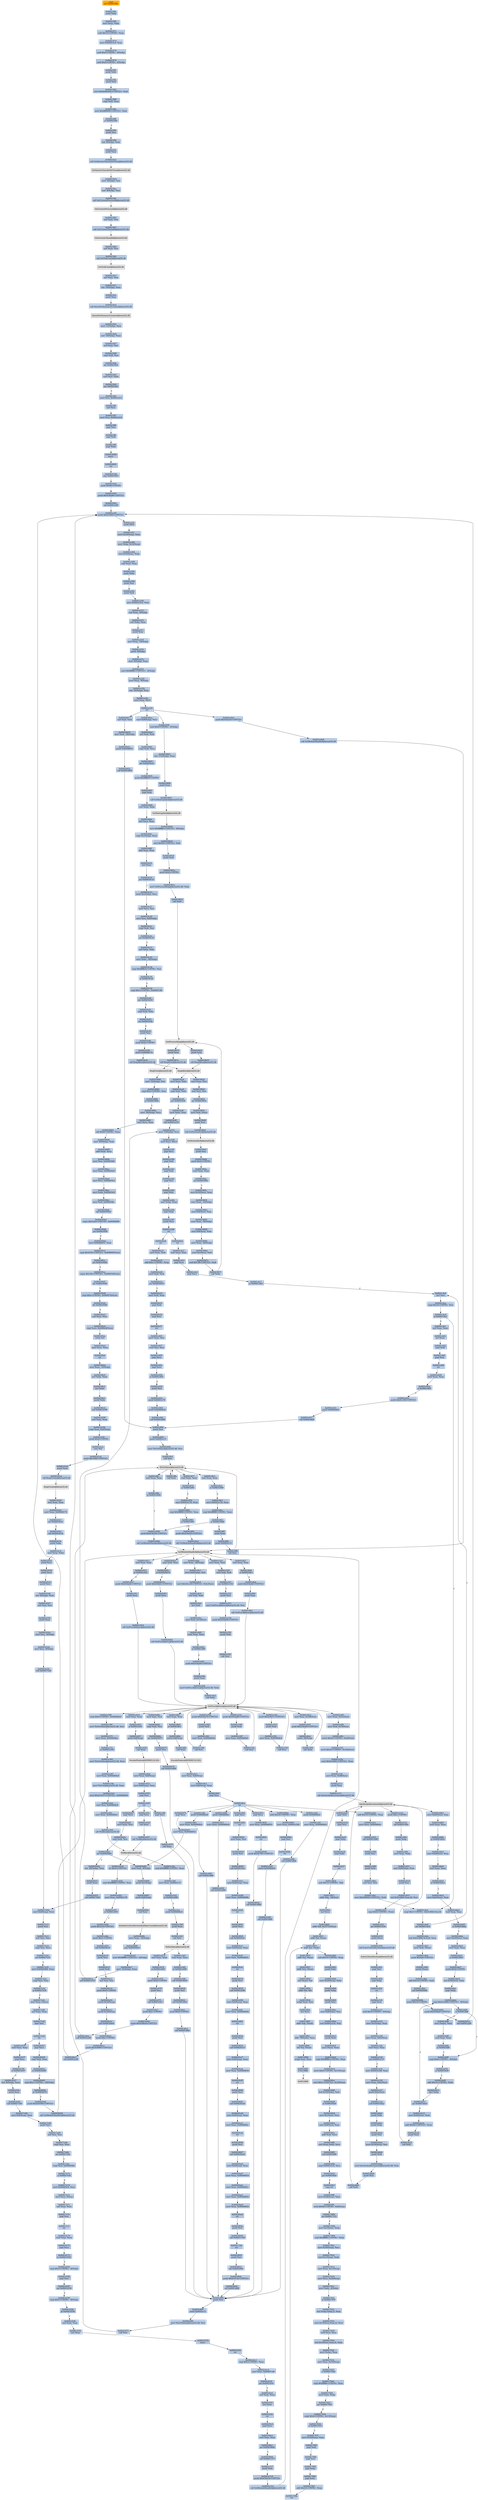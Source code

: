 digraph G {
node[shape=rectangle,style=filled,fillcolor=lightsteelblue,color=lightsteelblue]
bgcolor="transparent"
a0x004197d3call_0x00423f6e[label="start\ncall 0x00423f6e",color="lightgrey",fillcolor="orange"];
a0x00423f6epushl_ebp[label="0x00423f6e\npushl %ebp"];
a0x00423f6fmovl_esp_ebp[label="0x00423f6f\nmovl %esp, %ebp"];
a0x00423f71subl_0x10UINT8_esp[label="0x00423f71\nsubl $0x10<UINT8>, %esp"];
a0x00423f74movl_0x0043c2c4_eax[label="0x00423f74\nmovl 0x0043c2c4, %eax"];
a0x00423f79andl_0x0UINT8__8ebp_[label="0x00423f79\nandl $0x0<UINT8>, -8(%ebp)"];
a0x00423f7dandl_0x0UINT8__4ebp_[label="0x00423f7d\nandl $0x0<UINT8>, -4(%ebp)"];
a0x00423f81pushl_ebx[label="0x00423f81\npushl %ebx"];
a0x00423f82pushl_edi[label="0x00423f82\npushl %edi"];
a0x00423f83movl_0xbb40e64eUINT32_edi[label="0x00423f83\nmovl $0xbb40e64e<UINT32>, %edi"];
a0x00423f88cmpl_edi_eax[label="0x00423f88\ncmpl %edi, %eax"];
a0x00423f8amovl_0xffff0000UINT32_ebx[label="0x00423f8a\nmovl $0xffff0000<UINT32>, %ebx"];
a0x00423f8fje_0x00423f9e[label="0x00423f8f\nje 0x00423f9e"];
a0x00423f9epushl_esi[label="0x00423f9e\npushl %esi"];
a0x00423f9fleal__8ebp__eax[label="0x00423f9f\nleal -8(%ebp), %eax"];
a0x00423fa2pushl_eax[label="0x00423fa2\npushl %eax"];
a0x00423fa3call_GetSystemTimeAsFileTime_kernel32_dll[label="0x00423fa3\ncall GetSystemTimeAsFileTime@kernel32.dll"];
GetSystemTimeAsFileTime_kernel32_dll[label="GetSystemTimeAsFileTime@kernel32.dll",color="lightgrey",fillcolor="lightgrey"];
a0x00423fa9movl__4ebp__esi[label="0x00423fa9\nmovl -4(%ebp), %esi"];
a0x00423facxorl__8ebp__esi[label="0x00423fac\nxorl -8(%ebp), %esi"];
a0x00423fafcall_GetCurrentProcessId_kernel32_dll[label="0x00423faf\ncall GetCurrentProcessId@kernel32.dll"];
GetCurrentProcessId_kernel32_dll[label="GetCurrentProcessId@kernel32.dll",color="lightgrey",fillcolor="lightgrey"];
a0x00423fb5xorl_eax_esi[label="0x00423fb5\nxorl %eax, %esi"];
a0x00423fb7call_GetCurrentThreadId_kernel32_dll[label="0x00423fb7\ncall GetCurrentThreadId@kernel32.dll"];
GetCurrentThreadId_kernel32_dll[label="GetCurrentThreadId@kernel32.dll",color="lightgrey",fillcolor="lightgrey"];
a0x00423fbdxorl_eax_esi[label="0x00423fbd\nxorl %eax, %esi"];
a0x00423fbfcall_GetTickCount_kernel32_dll[label="0x00423fbf\ncall GetTickCount@kernel32.dll"];
GetTickCount_kernel32_dll[label="GetTickCount@kernel32.dll",color="lightgrey",fillcolor="lightgrey"];
a0x00423fc5xorl_eax_esi[label="0x00423fc5\nxorl %eax, %esi"];
a0x00423fc7leal__16ebp__eax[label="0x00423fc7\nleal -16(%ebp), %eax"];
a0x00423fcapushl_eax[label="0x00423fca\npushl %eax"];
a0x00423fcbcall_QueryPerformanceCounter_kernel32_dll[label="0x00423fcb\ncall QueryPerformanceCounter@kernel32.dll"];
QueryPerformanceCounter_kernel32_dll[label="QueryPerformanceCounter@kernel32.dll",color="lightgrey",fillcolor="lightgrey"];
a0x00423fd1movl__12ebp__eax[label="0x00423fd1\nmovl -12(%ebp), %eax"];
a0x00423fd4xorl__16ebp__eax[label="0x00423fd4\nxorl -16(%ebp), %eax"];
a0x00423fd7xorl_eax_esi[label="0x00423fd7\nxorl %eax, %esi"];
a0x00423fd9cmpl_edi_esi[label="0x00423fd9\ncmpl %edi, %esi"];
a0x00423fdbjne_0x00423fe4[label="0x00423fdb\njne 0x00423fe4"];
a0x00423fe4testl_esi_ebx[label="0x00423fe4\ntestl %esi, %ebx"];
a0x00423fe6jne_0x00423fef[label="0x00423fe6\njne 0x00423fef"];
a0x00423fefmovl_esi_0x0043c2c4[label="0x00423fef\nmovl %esi, 0x0043c2c4"];
a0x00423ff5notl_esi[label="0x00423ff5\nnotl %esi"];
a0x00423ff7movl_esi_0x0043c2c8[label="0x00423ff7\nmovl %esi, 0x0043c2c8"];
a0x00423ffdpopl_esi[label="0x00423ffd\npopl %esi"];
a0x00423ffepopl_edi[label="0x00423ffe\npopl %edi"];
a0x00423fffpopl_ebx[label="0x00423fff\npopl %ebx"];
a0x00424000leave_[label="0x00424000\nleave "];
a0x00424001ret[label="0x00424001\nret"];
a0x004197d8jmp_0x004195f3[label="0x004197d8\njmp 0x004195f3"];
a0x004195f3pushl_0x60UINT8[label="0x004195f3\npushl $0x60<UINT8>"];
a0x004195f5pushl_0x438a98UINT32[label="0x004195f5\npushl $0x438a98<UINT32>"];
a0x004195facall_0x0041a2f0[label="0x004195fa\ncall 0x0041a2f0"];
a0x0041a2f0pushl_0x416fb0UINT32[label="0x0041a2f0\npushl $0x416fb0<UINT32>"];
a0x0041a2f5pushl_fs_0[label="0x0041a2f5\npushl %fs:0"];
a0x0041a2fcmovl_0x10esp__eax[label="0x0041a2fc\nmovl 0x10(%esp), %eax"];
a0x0041a300movl_ebp_0x10esp_[label="0x0041a300\nmovl %ebp, 0x10(%esp)"];
a0x0041a304leal_0x10esp__ebp[label="0x0041a304\nleal 0x10(%esp), %ebp"];
a0x0041a308subl_eax_esp[label="0x0041a308\nsubl %eax, %esp"];
a0x0041a30apushl_ebx[label="0x0041a30a\npushl %ebx"];
a0x0041a30bpushl_esi[label="0x0041a30b\npushl %esi"];
a0x0041a30cpushl_edi[label="0x0041a30c\npushl %edi"];
a0x0041a30dmovl_0x0043c2c4_eax[label="0x0041a30d\nmovl 0x0043c2c4, %eax"];
a0x0041a312xorl_eax__4ebp_[label="0x0041a312\nxorl %eax, -4(%ebp)"];
a0x0041a315xorl_ebp_eax[label="0x0041a315\nxorl %ebp, %eax"];
a0x0041a317pushl_eax[label="0x0041a317\npushl %eax"];
a0x0041a318movl_esp__24ebp_[label="0x0041a318\nmovl %esp, -24(%ebp)"];
a0x0041a31bpushl__8ebp_[label="0x0041a31b\npushl -8(%ebp)"];
a0x0041a31emovl__4ebp__eax[label="0x0041a31e\nmovl -4(%ebp), %eax"];
a0x0041a321movl_0xfffffffeUINT32__4ebp_[label="0x0041a321\nmovl $0xfffffffe<UINT32>, -4(%ebp)"];
a0x0041a328movl_eax__8ebp_[label="0x0041a328\nmovl %eax, -8(%ebp)"];
a0x0041a32bleal__16ebp__eax[label="0x0041a32b\nleal -16(%ebp), %eax"];
a0x0041a32emovl_eax_fs_0[label="0x0041a32e\nmovl %eax, %fs:0"];
a0x0041a334ret[label="0x0041a334\nret"];
a0x004195ffandl_0x0UINT8__4ebp_[label="0x004195ff\nandl $0x0<UINT8>, -4(%ebp)"];
a0x00419603leal__112ebp__eax[label="0x00419603\nleal -112(%ebp), %eax"];
a0x00419606pushl_eax[label="0x00419606\npushl %eax"];
a0x00419607call_GetStartupInfoA_kernel32_dll[label="0x00419607\ncall GetStartupInfoA@kernel32.dll"];
GetStartupInfoA_kernel32_dll[label="GetStartupInfoA@kernel32.dll",color="lightgrey",fillcolor="lightgrey"];
a0x0041960dmovl_0xfffffffeUINT32__4ebp_[label="0x0041960d\nmovl $0xfffffffe<UINT32>, -4(%ebp)"];
a0x00419614movl_0x94UINT32_edi[label="0x00419614\nmovl $0x94<UINT32>, %edi"];
a0x00419619pushl_edi[label="0x00419619\npushl %edi"];
a0x0041961apushl_0x0UINT8[label="0x0041961a\npushl $0x0<UINT8>"];
a0x0041961cmovl_GetProcessHeap_kernel32_dll_ebx[label="0x0041961c\nmovl GetProcessHeap@kernel32.dll, %ebx"];
a0x00419622call_ebx[label="0x00419622\ncall %ebx"];
GetProcessHeap_kernel32_dll[label="GetProcessHeap@kernel32.dll",color="lightgrey",fillcolor="lightgrey"];
a0x00419624pushl_eax[label="0x00419624\npushl %eax"];
a0x00419625call_HeapAlloc_kernel32_dll[label="0x00419625\ncall HeapAlloc@kernel32.dll"];
HeapAlloc_kernel32_dll[label="HeapAlloc@kernel32.dll",color="lightgrey",fillcolor="lightgrey"];
a0x0041962bmovl_eax_esi[label="0x0041962b\nmovl %eax, %esi"];
a0x0041962dtestl_esi_esi[label="0x0041962d\ntestl %esi, %esi"];
a0x0041962fjne_0x0041963e[label="0x0041962f\njne 0x0041963e"];
a0x0041963emovl_edi_esi_[label="0x0041963e\nmovl %edi, (%esi)"];
a0x00419640pushl_esi[label="0x00419640\npushl %esi"];
a0x00419641call_GetVersionExA_kernel32_dll[label="0x00419641\ncall GetVersionExA@kernel32.dll"];
GetVersionExA_kernel32_dll[label="GetVersionExA@kernel32.dll",color="lightgrey",fillcolor="lightgrey"];
a0x00419647pushl_esi[label="0x00419647\npushl %esi"];
a0x00419648pushl_0x0UINT8[label="0x00419648\npushl $0x0<UINT8>"];
a0x0041964atestl_eax_eax[label="0x0041964a\ntestl %eax, %eax"];
a0x0041964cjne_0x0041965c[label="0x0041964c\njne 0x0041965c"];
a0x0041965cmovl_0x10esi__eax[label="0x0041965c\nmovl 0x10(%esi), %eax"];
a0x0041965fmovl_eax__32ebp_[label="0x0041965f\nmovl %eax, -32(%ebp)"];
a0x00419662movl_0x4esi__eax[label="0x00419662\nmovl 0x4(%esi), %eax"];
a0x00419665movl_eax__36ebp_[label="0x00419665\nmovl %eax, -36(%ebp)"];
a0x00419668movl_0x8esi__eax[label="0x00419668\nmovl 0x8(%esi), %eax"];
a0x0041966bmovl_eax__40ebp_[label="0x0041966b\nmovl %eax, -40(%ebp)"];
a0x0041966emovl_0xcesi__edi[label="0x0041966e\nmovl 0xc(%esi), %edi"];
a0x00419671andl_0x7fffUINT32_edi[label="0x00419671\nandl $0x7fff<UINT32>, %edi"];
a0x00419677call_ebx[label="0x00419677\ncall %ebx"];
a0x00419679pushl_eax[label="0x00419679\npushl %eax"];
a0x0041967acall_HeapFree_kernel32_dll[label="0x0041967a\ncall HeapFree@kernel32.dll"];
HeapFree_kernel32_dll[label="HeapFree@kernel32.dll",color="lightgrey",fillcolor="lightgrey"];
a0x00419680movl__32ebp__esi[label="0x00419680\nmovl -32(%ebp), %esi"];
a0x00419683cmpl_0x2UINT8_esi[label="0x00419683\ncmpl $0x2<UINT8>, %esi"];
a0x00419686je_0x0041968e[label="0x00419686\nje 0x0041968e"];
a0x0041968emovl__36ebp__ecx[label="0x0041968e\nmovl -36(%ebp), %ecx"];
a0x00419691movl_ecx_eax[label="0x00419691\nmovl %ecx, %eax"];
a0x00419693shll_0x8UINT8_eax[label="0x00419693\nshll $0x8<UINT8>, %eax"];
a0x00419696movl__40ebp__edx[label="0x00419696\nmovl -40(%ebp), %edx"];
a0x00419699addl_edx_eax[label="0x00419699\naddl %edx, %eax"];
a0x0041969bmovl_esi_0x00445fb8[label="0x0041969b\nmovl %esi, 0x00445fb8"];
a0x004196a1movl_eax_0x00445fc0[label="0x004196a1\nmovl %eax, 0x00445fc0"];
a0x004196a6movl_ecx_0x00445fc4[label="0x004196a6\nmovl %ecx, 0x00445fc4"];
a0x004196acmovl_edx_0x00445fc8[label="0x004196ac\nmovl %edx, 0x00445fc8"];
a0x004196b2movl_edi_0x00445fbc[label="0x004196b2\nmovl %edi, 0x00445fbc"];
a0x004196b8call_0x004195b2[label="0x004196b8\ncall 0x004195b2"];
a0x004195b2cmpw_0x5a4dUINT16_0x00400000[label="0x004195b2\ncmpw $0x5a4d<UINT16>, 0x00400000"];
a0x004195bbjne_0x004195f0[label="0x004195bb\njne 0x004195f0"];
a0x004195bdmovl_0x0040003c_eax[label="0x004195bd\nmovl 0x0040003c, %eax"];
a0x004195c2cmpl_0x4550UINT32_0x400000eax_[label="0x004195c2\ncmpl $0x4550<UINT32>, 0x400000(%eax)"];
a0x004195ccjne_0x004195f0[label="0x004195cc\njne 0x004195f0"];
a0x004195cecmpw_0x10bUINT16_0x400018eax_[label="0x004195ce\ncmpw $0x10b<UINT16>, 0x400018(%eax)"];
a0x004195d7jne_0x004195f0[label="0x004195d7\njne 0x004195f0"];
a0x004195d9cmpl_0xeUINT8_0x400074eax_[label="0x004195d9\ncmpl $0xe<UINT8>, 0x400074(%eax)"];
a0x004195e0jbe_0x004195f0[label="0x004195e0\njbe 0x004195f0"];
a0x004195e2xorl_ecx_ecx[label="0x004195e2\nxorl %ecx, %ecx"];
a0x004195e4cmpl_ecx_0x4000e8eax_[label="0x004195e4\ncmpl %ecx, 0x4000e8(%eax)"];
a0x004195easetne_cl[label="0x004195ea\nsetne %cl"];
a0x004195edmovl_ecx_eax[label="0x004195ed\nmovl %ecx, %eax"];
a0x004195efret[label="0x004195ef\nret"];
a0x004196bdmovl_eax__32ebp_[label="0x004196bd\nmovl %eax, -32(%ebp)"];
a0x004196c0xorl_ebx_ebx[label="0x004196c0\nxorl %ebx, %ebx"];
a0x004196c2incl_ebx[label="0x004196c2\nincl %ebx"];
a0x004196c3pushl_ebx[label="0x004196c3\npushl %ebx"];
a0x004196c4call_0x0041d199[label="0x004196c4\ncall 0x0041d199"];
a0x0041d199xorl_eax_eax[label="0x0041d199\nxorl %eax, %eax"];
a0x0041d19bcmpl_eax_0x4esp_[label="0x0041d19b\ncmpl %eax, 0x4(%esp)"];
a0x0041d19fpushl_0x0UINT8[label="0x0041d19f\npushl $0x0<UINT8>"];
a0x0041d1a1sete_al[label="0x0041d1a1\nsete %al"];
a0x0041d1a4pushl_0x1000UINT32[label="0x0041d1a4\npushl $0x1000<UINT32>"];
a0x0041d1a9pushl_eax[label="0x0041d1a9\npushl %eax"];
a0x0041d1aacall_HeapCreate_kernel32_dll[label="0x0041d1aa\ncall HeapCreate@kernel32.dll"];
HeapCreate_kernel32_dll[label="HeapCreate@kernel32.dll",color="lightgrey",fillcolor="lightgrey"];
a0x0041d1b0testl_eax_eax[label="0x0041d1b0\ntestl %eax, %eax"];
a0x0041d1b2movl_eax_0x00446174[label="0x0041d1b2\nmovl %eax, 0x00446174"];
a0x0041d1b7jne_0x0041d1bc[label="0x0041d1b7\njne 0x0041d1bc"];
a0x0041d1bccall_0x0041d13e[label="0x0041d1bc\ncall 0x0041d13e"];
a0x0041d13epushl_ebp[label="0x0041d13e\npushl %ebp"];
a0x0041d13fmovl_esp_ebp[label="0x0041d13f\nmovl %esp, %ebp"];
a0x0041d141pushl_ecx[label="0x0041d141\npushl %ecx"];
a0x0041d142pushl_ecx[label="0x0041d142\npushl %ecx"];
a0x0041d143pushl_esi[label="0x0041d143\npushl %esi"];
a0x0041d144leal__4ebp__eax[label="0x0041d144\nleal -4(%ebp), %eax"];
a0x0041d147xorl_esi_esi[label="0x0041d147\nxorl %esi, %esi"];
a0x0041d149pushl_eax[label="0x0041d149\npushl %eax"];
a0x0041d14amovl_esi__4ebp_[label="0x0041d14a\nmovl %esi, -4(%ebp)"];
a0x0041d14dmovl_esi__8ebp_[label="0x0041d14d\nmovl %esi, -8(%ebp)"];
a0x0041d150call_0x00417e0d[label="0x0041d150\ncall 0x00417e0d"];
a0x00417e0dmovl_0x4esp__ecx[label="0x00417e0d\nmovl 0x4(%esp), %ecx"];
a0x00417e11pushl_esi[label="0x00417e11\npushl %esi"];
a0x00417e12xorl_esi_esi[label="0x00417e12\nxorl %esi, %esi"];
a0x00417e14cmpl_esi_ecx[label="0x00417e14\ncmpl %esi, %ecx"];
a0x00417e16jne_0x00417e35[label="0x00417e16\njne 0x00417e35"];
a0x00417e35movl_0x00445fb8_eax[label="0x00417e35\nmovl 0x00445fb8, %eax"];
a0x00417e3acmpl_esi_eax[label="0x00417e3a\ncmpl %esi, %eax"];
a0x00417e3cje_0x00417e18[label="0x00417e3c\nje 0x00417e18"];
a0x00417e3emovl_eax_ecx_[label="0x00417e3e\nmovl %eax, (%ecx)"];
a0x00417e40xorl_eax_eax[label="0x00417e40\nxorl %eax, %eax"];
a0x00417e42popl_esi[label="0x00417e42\npopl %esi"];
a0x00417e43ret[label="0x00417e43\nret"];
a0x0041d155testl_eax_eax[label="0x0041d155\ntestl %eax, %eax"];
a0x0041d157popl_ecx[label="0x0041d157\npopl %ecx"];
a0x0041d158je_0x0041d167[label="0x0041d158\nje 0x0041d167"];
a0x0041d167leal__8ebp__eax[label="0x0041d167\nleal -8(%ebp), %eax"];
a0x0041d16apushl_eax[label="0x0041d16a\npushl %eax"];
a0x0041d16bcall_0x00417e44[label="0x0041d16b\ncall 0x00417e44"];
a0x00417e44movl_0x4esp__eax[label="0x00417e44\nmovl 0x4(%esp), %eax"];
a0x00417e48pushl_esi[label="0x00417e48\npushl %esi"];
a0x00417e49xorl_esi_esi[label="0x00417e49\nxorl %esi, %esi"];
a0x00417e4bcmpl_esi_eax[label="0x00417e4b\ncmpl %esi, %eax"];
a0x00417e4djne_0x00417e6c[label="0x00417e4d\njne 0x00417e6c"];
a0x00417e6ccmpl_esi_0x00445fb8[label="0x00417e6c\ncmpl %esi, 0x00445fb8"];
a0x00417e72je_0x00417e4f[label="0x00417e72\nje 0x00417e4f"];
a0x00417e74movl_0x00445fc4_ecx[label="0x00417e74\nmovl 0x00445fc4, %ecx"];
a0x00417e7amovl_ecx_eax_[label="0x00417e7a\nmovl %ecx, (%eax)"];
a0x00417e7cxorl_eax_eax[label="0x00417e7c\nxorl %eax, %eax"];
a0x00417e7epopl_esi[label="0x00417e7e\npopl %esi"];
a0x00417e7fret[label="0x00417e7f\nret"];
a0x0041d170testl_eax_eax[label="0x0041d170\ntestl %eax, %eax"];
a0x0041d172popl_ecx[label="0x0041d172\npopl %ecx"];
a0x0041d173je_0x0041d182[label="0x0041d173\nje 0x0041d182"];
a0x0041d182cmpl_0x2UINT8__4ebp_[label="0x0041d182\ncmpl $0x2<UINT8>, -4(%ebp)"];
a0x0041d186popl_esi[label="0x0041d186\npopl %esi"];
a0x0041d187jne_0x0041d194[label="0x0041d187\njne 0x0041d194"];
a0x0041d189cmpl_0x5UINT8__8ebp_[label="0x0041d189\ncmpl $0x5<UINT8>, -8(%ebp)"];
a0x0041d18djb_0x0041d194[label="0x0041d18d\njb 0x0041d194"];
a0x0041d18fxorl_eax_eax[label="0x0041d18f\nxorl %eax, %eax"];
a0x0041d191incl_eax[label="0x0041d191\nincl %eax"];
a0x0041d192leave_[label="0x0041d192\nleave "];
a0x0041d193ret[label="0x0041d193\nret"];
a0x0041d1c1cmpl_0x3UINT8_eax[label="0x0041d1c1\ncmpl $0x3<UINT8>, %eax"];
a0x0041d1c4movl_eax_0x00447c48[label="0x0041d1c4\nmovl %eax, 0x00447c48"];
a0x0041d1c9jne_0x0041d1ef[label="0x0041d1c9\njne 0x0041d1ef"];
a0x0041d1efxorl_eax_eax[label="0x0041d1ef\nxorl %eax, %eax"];
a0x0041d1f1incl_eax[label="0x0041d1f1\nincl %eax"];
a0x0041d1f2ret[label="0x0041d1f2\nret"];
a0x004196c9popl_ecx[label="0x004196c9\npopl %ecx"];
a0x004196catestl_eax_eax[label="0x004196ca\ntestl %eax, %eax"];
a0x004196ccjne_0x004196d6[label="0x004196cc\njne 0x004196d6"];
a0x004196d6call_0x0041e317[label="0x004196d6\ncall 0x0041e317"];
a0x0041e317pushl_edi[label="0x0041e317\npushl %edi"];
a0x0041e318pushl_0x434a54UINT32[label="0x0041e318\npushl $0x434a54<UINT32>"];
a0x0041e31dcall_GetModuleHandleA_kernel32_dll[label="0x0041e31d\ncall GetModuleHandleA@kernel32.dll"];
GetModuleHandleA_kernel32_dll[label="GetModuleHandleA@kernel32.dll",color="lightgrey",fillcolor="lightgrey"];
a0x0041e323movl_eax_edi[label="0x0041e323\nmovl %eax, %edi"];
a0x0041e325testl_edi_edi[label="0x0041e325\ntestl %edi, %edi"];
a0x0041e327jne_0x0041e332[label="0x0041e327\njne 0x0041e332"];
a0x0041e332pushl_esi[label="0x0041e332\npushl %esi"];
a0x0041e333movl_GetProcAddress_kernel32_dll_esi[label="0x0041e333\nmovl GetProcAddress@kernel32.dll, %esi"];
a0x0041e339pushl_0x434a94UINT32[label="0x0041e339\npushl $0x434a94<UINT32>"];
a0x0041e33epushl_edi[label="0x0041e33e\npushl %edi"];
a0x0041e33fcall_esi[label="0x0041e33f\ncall %esi"];
GetProcAddress_kernel32_dll[label="GetProcAddress@kernel32.dll",color="lightgrey",fillcolor="lightgrey"];
a0x0041e341pushl_0x434a88UINT32[label="0x0041e341\npushl $0x434a88<UINT32>"];
a0x0041e346pushl_edi[label="0x0041e346\npushl %edi"];
a0x0041e347movl_eax_0x004464e0[label="0x0041e347\nmovl %eax, 0x004464e0"];
a0x0041e34ccall_esi[label="0x0041e34c\ncall %esi"];
a0x0041e34epushl_0x434a7cUINT32[label="0x0041e34e\npushl $0x434a7c<UINT32>"];
a0x0041e353pushl_edi[label="0x0041e353\npushl %edi"];
a0x0041e354movl_eax_0x004464e4[label="0x0041e354\nmovl %eax, 0x004464e4"];
a0x0041e359call_esi[label="0x0041e359\ncall %esi"];
a0x0041e35bpushl_0x434a74UINT32[label="0x0041e35b\npushl $0x434a74<UINT32>"];
a0x0041e360pushl_edi[label="0x0041e360\npushl %edi"];
a0x0041e361movl_eax_0x004464e8[label="0x0041e361\nmovl %eax, 0x004464e8"];
a0x0041e366call_esi[label="0x0041e366\ncall %esi"];
a0x0041e368cmpl_0x0UINT8_0x004464e0[label="0x0041e368\ncmpl $0x0<UINT8>, 0x004464e0"];
a0x0041e36fmovl_TlsSetValue_kernel32_dll_esi[label="0x0041e36f\nmovl TlsSetValue@kernel32.dll, %esi"];
a0x0041e375movl_eax_0x004464ec[label="0x0041e375\nmovl %eax, 0x004464ec"];
a0x0041e37aje_0x0041e392[label="0x0041e37a\nje 0x0041e392"];
a0x0041e392movl_TlsGetValue_kernel32_dll_eax[label="0x0041e392\nmovl TlsGetValue@kernel32.dll, %eax"];
a0x0041e397movl_eax_0x004464e4[label="0x0041e397\nmovl %eax, 0x004464e4"];
a0x0041e39cmovl_TlsFree_kernel32_dll_eax[label="0x0041e39c\nmovl TlsFree@kernel32.dll, %eax"];
a0x0041e3a1movl_0x41e037UINT32_0x004464e0[label="0x0041e3a1\nmovl $0x41e037<UINT32>, 0x004464e0"];
a0x0041e3abmovl_esi_0x004464e8[label="0x0041e3ab\nmovl %esi, 0x004464e8"];
a0x0041e3b1movl_eax_0x004464ec[label="0x0041e3b1\nmovl %eax, 0x004464ec"];
a0x0041e3b6call_TlsAlloc_kernel32_dll[label="0x0041e3b6\ncall TlsAlloc@kernel32.dll"];
TlsAlloc_kernel32_dll[label="TlsAlloc@kernel32.dll",color="lightgrey",fillcolor="lightgrey"];
a0x0041e3bccmpl_0xffffffffUINT8_eax[label="0x0041e3bc\ncmpl $0xffffffff<UINT8>, %eax"];
a0x0041e3bfmovl_eax_0x0043cc7c[label="0x0041e3bf\nmovl %eax, 0x0043cc7c"];
a0x0041e3c4je_0x0041e496[label="0x0041e3c4\nje 0x0041e496"];
a0x0041e3capushl_0x004464e4[label="0x0041e3ca\npushl 0x004464e4"];
a0x0041e3d0pushl_eax[label="0x0041e3d0\npushl %eax"];
a0x0041e3d1call_esi[label="0x0041e3d1\ncall %esi"];
TlsSetValue_kernel32_dll[label="TlsSetValue@kernel32.dll",color="lightgrey",fillcolor="lightgrey"];
a0x0041e3d3testl_eax_eax[label="0x0041e3d3\ntestl %eax, %eax"];
a0x0041e3d5je_0x0041e496[label="0x0041e3d5\nje 0x0041e496"];
a0x0041e3dbcall_0x00418020[label="0x0041e3db\ncall 0x00418020"];
a0x00418020pushl_esi[label="0x00418020\npushl %esi"];
a0x00418021call_0x0041dfcb[label="0x00418021\ncall 0x0041dfcb"];
a0x0041dfcbpushl_0x0UINT8[label="0x0041dfcb\npushl $0x0<UINT8>"];
a0x0041dfcdcall_0x0041df68[label="0x0041dfcd\ncall 0x0041df68"];
a0x0041df68pushl_esi[label="0x0041df68\npushl %esi"];
a0x0041df69pushl_0x0043cc7c[label="0x0041df69\npushl 0x0043cc7c"];
a0x0041df6fmovl_TlsGetValue_kernel32_dll_esi[label="0x0041df6f\nmovl TlsGetValue@kernel32.dll, %esi"];
a0x0041df75call_esi[label="0x0041df75\ncall %esi"];
TlsGetValue_kernel32_dll[label="TlsGetValue@kernel32.dll",color="lightgrey",fillcolor="lightgrey"];
a0x0041df77testl_eax_eax[label="0x0041df77\ntestl %eax, %eax"];
a0x0041df79je_0x0041df9c[label="0x0041df79\nje 0x0041df9c"];
a0x0041df7bmovl_0x0043cc78_eax[label="0x0041df7b\nmovl 0x0043cc78, %eax"];
a0x0041df80cmpl_0xffffffffUINT8_eax[label="0x0041df80\ncmpl $0xffffffff<UINT8>, %eax"];
a0x0041df83je_0x0041df9c[label="0x0041df83\nje 0x0041df9c"];
a0x0041df9cpushl_0x434a54UINT32[label="0x0041df9c\npushl $0x434a54<UINT32>"];
a0x0041dfa1call_GetModuleHandleA_kernel32_dll[label="0x0041dfa1\ncall GetModuleHandleA@kernel32.dll"];
a0x0041dfa7testl_eax_eax[label="0x0041dfa7\ntestl %eax, %eax"];
a0x0041dfa9je_0x0041dfc5[label="0x0041dfa9\nje 0x0041dfc5"];
a0x0041dfabpushl_0x434a44UINT32[label="0x0041dfab\npushl $0x434a44<UINT32>"];
a0x0041dfb0pushl_eax[label="0x0041dfb0\npushl %eax"];
a0x0041dfb1call_GetProcAddress_kernel32_dll[label="0x0041dfb1\ncall GetProcAddress@kernel32.dll"];
a0x0041dfb7testl_eax_eax[label="0x0041dfb7\ntestl %eax, %eax"];
a0x0041dfb9je_0x0041dfc5[label="0x0041dfb9\nje 0x0041dfc5"];
a0x0041dfbbpushl_0x8esp_[label="0x0041dfbb\npushl 0x8(%esp)"];
a0x0041dfbfcall_eax[label="0x0041dfbf\ncall %eax"];
EncodePointer_KERNEL32_DLL[label="EncodePointer@KERNEL32.DLL",color="lightgrey",fillcolor="lightgrey"];
a0x0041dfc1movl_eax_0x8esp_[label="0x0041dfc1\nmovl %eax, 0x8(%esp)"];
a0x0041dfc5movl_0x8esp__eax[label="0x0041dfc5\nmovl 0x8(%esp), %eax"];
a0x0041dfc9popl_esi[label="0x0041dfc9\npopl %esi"];
a0x0041dfcaret[label="0x0041dfca\nret"];
a0x0041dfd2popl_ecx[label="0x0041dfd2\npopl %ecx"];
a0x0041dfd3ret[label="0x0041dfd3\nret"];
a0x00418026movl_eax_esi[label="0x00418026\nmovl %eax, %esi"];
a0x00418028pushl_esi[label="0x00418028\npushl %esi"];
a0x00418029call_0x0041d3cc[label="0x00418029\ncall 0x0041d3cc"];
a0x0041d3ccmovl_0x4esp__eax[label="0x0041d3cc\nmovl 0x4(%esp), %eax"];
a0x0041d3d0movl_eax_0x0044648c[label="0x0041d3d0\nmovl %eax, 0x0044648c"];
a0x0041d3d5ret[label="0x0041d3d5\nret"];
a0x0041802epushl_esi[label="0x0041802e\npushl %esi"];
a0x0041802fcall_0x00420cf1[label="0x0041802f\ncall 0x00420cf1"];
a0x00420cf1movl_0x4esp__eax[label="0x00420cf1\nmovl 0x4(%esp), %eax"];
a0x00420cf5movl_eax_0x0044683c[label="0x00420cf5\nmovl %eax, 0x0044683c"];
a0x00420cfaret[label="0x00420cfa\nret"];
a0x00418034pushl_esi[label="0x00418034\npushl %esi"];
a0x00418035call_0x0041d3f8[label="0x00418035\ncall 0x0041d3f8"];
a0x0041d3f8movl_0x4esp__eax[label="0x0041d3f8\nmovl 0x4(%esp), %eax"];
a0x0041d3fcmovl_eax_0x00446494[label="0x0041d3fc\nmovl %eax, 0x00446494"];
a0x0041d401ret[label="0x0041d401\nret"];
a0x0041803apushl_esi[label="0x0041803a\npushl %esi"];
a0x0041803bcall_0x00420ce7[label="0x0041803b\ncall 0x00420ce7"];
a0x00420ce7movl_0x4esp__eax[label="0x00420ce7\nmovl 0x4(%esp), %eax"];
a0x00420cebmovl_eax_0x00446838[label="0x00420ceb\nmovl %eax, 0x00446838"];
a0x00420cf0ret[label="0x00420cf0\nret"];
a0x00418040pushl_esi[label="0x00418040\npushl %esi"];
a0x00418041call_0x00420cdd[label="0x00418041\ncall 0x00420cdd"];
a0x00420cddmovl_0x4esp__eax[label="0x00420cdd\nmovl 0x4(%esp), %eax"];
a0x00420ce1movl_eax_0x0044682c[label="0x00420ce1\nmovl %eax, 0x0044682c"];
a0x00420ce6ret[label="0x00420ce6\nret"];
a0x00418046pushl_esi[label="0x00418046\npushl %esi"];
a0x00418047call_0x00420ad3[label="0x00418047\ncall 0x00420ad3"];
a0x00420ad3movl_0x4esp__eax[label="0x00420ad3\nmovl 0x4(%esp), %eax"];
a0x00420ad7movl_eax_0x00446818[label="0x00420ad7\nmovl %eax, 0x00446818"];
a0x00420adcmovl_eax_0x0044681c[label="0x00420adc\nmovl %eax, 0x0044681c"];
a0x00420ae1movl_eax_0x00446820[label="0x00420ae1\nmovl %eax, 0x00446820"];
a0x00420ae6movl_eax_0x00446824[label="0x00420ae6\nmovl %eax, 0x00446824"];
a0x00420aebret[label="0x00420aeb\nret"];
a0x0041804cpushl_esi[label="0x0041804c\npushl %esi"];
a0x0041804dcall_0x004111b0[label="0x0041804d\ncall 0x004111b0"];
a0x004111b0ret[label="0x004111b0\nret"];
a0x00418052pushl_esi[label="0x00418052\npushl %esi"];
a0x00418053call_0x0041f84b[label="0x00418053\ncall 0x0041f84b"];
a0x0041f84bpushl_0x41f7c8UINT32[label="0x0041f84b\npushl $0x41f7c8<UINT32>"];
a0x0041f850call_0x0041df68[label="0x0041f850\ncall 0x0041df68"];
a0x0041f855popl_ecx[label="0x0041f855\npopl %ecx"];
a0x0041f856movl_eax_0x00446814[label="0x0041f856\nmovl %eax, 0x00446814"];
a0x0041f85bret[label="0x0041f85b\nret"];
a0x00418058pushl_0x417ff1UINT32[label="0x00418058\npushl $0x417ff1<UINT32>"];
a0x0041805dcall_0x0041df68[label="0x0041805d\ncall 0x0041df68"];
a0x00418062addl_0x24UINT8_esp[label="0x00418062\naddl $0x24<UINT8>, %esp"];
a0x00418065movl_eax_0x0043c2d0[label="0x00418065\nmovl %eax, 0x0043c2d0"];
a0x0041806apopl_esi[label="0x0041806a\npopl %esi"];
a0x0041806bret[label="0x0041806b\nret"];
a0x0041e3e0pushl_0x004464e0[label="0x0041e3e0\npushl 0x004464e0"];
a0x0041e3e6call_0x0041df68[label="0x0041e3e6\ncall 0x0041df68"];
a0x0041e3ebpushl_0x004464e4[label="0x0041e3eb\npushl 0x004464e4"];
a0x0041e3f1movl_eax_0x004464e0[label="0x0041e3f1\nmovl %eax, 0x004464e0"];
a0x0041e3f6call_0x0041df68[label="0x0041e3f6\ncall 0x0041df68"];
a0x0041e3fbpushl_0x004464e8[label="0x0041e3fb\npushl 0x004464e8"];
a0x0041e401movl_eax_0x004464e4[label="0x0041e401\nmovl %eax, 0x004464e4"];
a0x0041e406call_0x0041df68[label="0x0041e406\ncall 0x0041df68"];
a0x0041e40bpushl_0x004464ec[label="0x0041e40b\npushl 0x004464ec"];
a0x0041e411movl_eax_0x004464e8[label="0x0041e411\nmovl %eax, 0x004464e8"];
a0x0041e416call_0x0041df68[label="0x0041e416\ncall 0x0041df68"];
a0x0041e41baddl_0x10UINT8_esp[label="0x0041e41b\naddl $0x10<UINT8>, %esp"];
a0x0041e41emovl_eax_0x004464ec[label="0x0041e41e\nmovl %eax, 0x004464ec"];
a0x0041e423call_0x0041c498[label="0x0041e423\ncall 0x0041c498"];
a0x0041c498pushl_esi[label="0x0041c498\npushl %esi"];
a0x0041c499pushl_edi[label="0x0041c499\npushl %edi"];
a0x0041c49axorl_esi_esi[label="0x0041c49a\nxorl %esi, %esi"];
a0x0041c49cmovl_0x446020UINT32_edi[label="0x0041c49c\nmovl $0x446020<UINT32>, %edi"];
a0x0041c4a1cmpl_0x1UINT8_0x43c484esi8_[label="0x0041c4a1\ncmpl $0x1<UINT8>, 0x43c484(,%esi,8)"];
a0x0041c4a9jne_0x0041c4c9[label="0x0041c4a9\njne 0x0041c4c9"];
a0x0041c4ableal_0x43c480esi8__eax[label="0x0041c4ab\nleal 0x43c480(,%esi,8), %eax"];
a0x0041c4b2movl_edi_eax_[label="0x0041c4b2\nmovl %edi, (%eax)"];
a0x0041c4b4pushl_0xfa0UINT32[label="0x0041c4b4\npushl $0xfa0<UINT32>"];
a0x0041c4b9pushl_eax_[label="0x0041c4b9\npushl (%eax)"];
a0x0041c4bbaddl_0x18UINT8_edi[label="0x0041c4bb\naddl $0x18<UINT8>, %edi"];
a0x0041c4becall_0x00420d0b[label="0x0041c4be\ncall 0x00420d0b"];
a0x00420d0bpushl_0x14UINT8[label="0x00420d0b\npushl $0x14<UINT8>"];
a0x00420d0dpushl_0x438da8UINT32[label="0x00420d0d\npushl $0x438da8<UINT32>"];
a0x00420d12call_0x0041a2f0[label="0x00420d12\ncall 0x0041a2f0"];
a0x00420d17xorl_edi_edi[label="0x00420d17\nxorl %edi, %edi"];
a0x00420d19movl_edi__28ebp_[label="0x00420d19\nmovl %edi, -28(%ebp)"];
a0x00420d1cpushl_0x0044683c[label="0x00420d1c\npushl 0x0044683c"];
a0x00420d22call_0x0041dfd4[label="0x00420d22\ncall 0x0041dfd4"];
a0x0041dfd4pushl_esi[label="0x0041dfd4\npushl %esi"];
a0x0041dfd5pushl_0x0043cc7c[label="0x0041dfd5\npushl 0x0043cc7c"];
a0x0041dfdbmovl_TlsGetValue_kernel32_dll_esi[label="0x0041dfdb\nmovl TlsGetValue@kernel32.dll, %esi"];
a0x0041dfe1call_esi[label="0x0041dfe1\ncall %esi"];
a0x0041dfe3testl_eax_eax[label="0x0041dfe3\ntestl %eax, %eax"];
a0x0041dfe5je_0x0041e008[label="0x0041dfe5\nje 0x0041e008"];
a0x0041dfe7movl_0x0043cc78_eax[label="0x0041dfe7\nmovl 0x0043cc78, %eax"];
a0x0041dfeccmpl_0xffffffffUINT8_eax[label="0x0041dfec\ncmpl $0xffffffff<UINT8>, %eax"];
a0x0041dfefje_0x0041e008[label="0x0041dfef\nje 0x0041e008"];
a0x0041e008pushl_0x434a54UINT32[label="0x0041e008\npushl $0x434a54<UINT32>"];
a0x0041e00dcall_GetModuleHandleA_kernel32_dll[label="0x0041e00d\ncall GetModuleHandleA@kernel32.dll"];
a0x0041e013testl_eax_eax[label="0x0041e013\ntestl %eax, %eax"];
a0x0041e015je_0x0041e031[label="0x0041e015\nje 0x0041e031"];
a0x0041e017pushl_0x434a64UINT32[label="0x0041e017\npushl $0x434a64<UINT32>"];
a0x0041e01cpushl_eax[label="0x0041e01c\npushl %eax"];
a0x0041e01dcall_GetProcAddress_kernel32_dll[label="0x0041e01d\ncall GetProcAddress@kernel32.dll"];
a0x0041e023testl_eax_eax[label="0x0041e023\ntestl %eax, %eax"];
a0x0041e025je_0x0041e031[label="0x0041e025\nje 0x0041e031"];
a0x0041e027pushl_0x8esp_[label="0x0041e027\npushl 0x8(%esp)"];
a0x0041e02bcall_eax[label="0x0041e02b\ncall %eax"];
DecodePointer_KERNEL32_DLL[label="DecodePointer@KERNEL32.DLL",color="lightgrey",fillcolor="lightgrey"];
a0x0041e02dmovl_eax_0x8esp_[label="0x0041e02d\nmovl %eax, 0x8(%esp)"];
a0x0041e031movl_0x8esp__eax[label="0x0041e031\nmovl 0x8(%esp), %eax"];
a0x0041e035popl_esi[label="0x0041e035\npopl %esi"];
a0x0041e036ret[label="0x0041e036\nret"];
a0x00420d27popl_ecx[label="0x00420d27\npopl %ecx"];
a0x00420d28movl_eax_esi[label="0x00420d28\nmovl %eax, %esi"];
a0x00420d2acmpl_edi_esi[label="0x00420d2a\ncmpl %edi, %esi"];
a0x00420d2cjne_0x00420d81[label="0x00420d2c\njne 0x00420d81"];
a0x00420d2eleal__28ebp__eax[label="0x00420d2e\nleal -28(%ebp), %eax"];
a0x00420d31pushl_eax[label="0x00420d31\npushl %eax"];
a0x00420d32call_0x00417e0d[label="0x00420d32\ncall 0x00417e0d"];
a0x00420d37popl_ecx[label="0x00420d37\npopl %ecx"];
a0x00420d38cmpl_edi_eax[label="0x00420d38\ncmpl %edi, %eax"];
a0x00420d3aje_0x00420d49[label="0x00420d3a\nje 0x00420d49"];
a0x00420d49cmpl_0x1UINT8__28ebp_[label="0x00420d49\ncmpl $0x1<UINT8>, -28(%ebp)"];
a0x00420d4dje_0x00420d70[label="0x00420d4d\nje 0x00420d70"];
a0x00420d4fpushl_0x434380UINT32[label="0x00420d4f\npushl $0x434380<UINT32>"];
a0x00420d54call_GetModuleHandleA_kernel32_dll[label="0x00420d54\ncall GetModuleHandleA@kernel32.dll"];
a0x00420d5acmpl_edi_eax[label="0x00420d5a\ncmpl %edi, %eax"];
a0x00420d5cje_0x00420d70[label="0x00420d5c\nje 0x00420d70"];
a0x00420d5epushl_0x434b3cUINT32[label="0x00420d5e\npushl $0x434b3c<UINT32>"];
a0x00420d63pushl_eax[label="0x00420d63\npushl %eax"];
a0x00420d64call_GetProcAddress_kernel32_dll[label="0x00420d64\ncall GetProcAddress@kernel32.dll"];
a0x00420d6amovl_eax_esi[label="0x00420d6a\nmovl %eax, %esi"];
a0x00420d6ccmpl_edi_esi[label="0x00420d6c\ncmpl %edi, %esi"];
a0x00420d6ejne_0x00420d75[label="0x00420d6e\njne 0x00420d75"];
a0x00420d75pushl_esi[label="0x00420d75\npushl %esi"];
a0x00420d76call_0x0041df68[label="0x00420d76\ncall 0x0041df68"];
a0x00420d7bpopl_ecx[label="0x00420d7b\npopl %ecx"];
a0x00420d7cmovl_eax_0x0044683c[label="0x00420d7c\nmovl %eax, 0x0044683c"];
a0x00420d81movl_edi__4ebp_[label="0x00420d81\nmovl %edi, -4(%ebp)"];
a0x00420d84pushl_0xcebp_[label="0x00420d84\npushl 0xc(%ebp)"];
a0x00420d87pushl_0x8ebp_[label="0x00420d87\npushl 0x8(%ebp)"];
a0x00420d8acall_esi[label="0x00420d8a\ncall %esi"];
InitializeCriticalSectionAndSpinCount_kernel32_dll[label="InitializeCriticalSectionAndSpinCount@kernel32.dll",color="lightgrey",fillcolor="lightgrey"];
a0x00420d8cmovl_eax__32ebp_[label="0x00420d8c\nmovl %eax, -32(%ebp)"];
a0x00420d8fjmp_0x00420dc0[label="0x00420d8f\njmp 0x00420dc0"];
a0x00420dc0movl_0xfffffffeUINT32__4ebp_[label="0x00420dc0\nmovl $0xfffffffe<UINT32>, -4(%ebp)"];
a0x00420dc7movl__32ebp__eax[label="0x00420dc7\nmovl -32(%ebp), %eax"];
a0x00420dcacall_0x0041a335[label="0x00420dca\ncall 0x0041a335"];
a0x0041a335movl__16ebp__ecx[label="0x0041a335\nmovl -16(%ebp), %ecx"];
a0x0041a338movl_ecx_fs_0[label="0x0041a338\nmovl %ecx, %fs:0"];
a0x0041a33fpopl_ecx[label="0x0041a33f\npopl %ecx"];
a0x0041a340popl_edi[label="0x0041a340\npopl %edi"];
a0x0041a341popl_edi[label="0x0041a341\npopl %edi"];
a0x0041a342popl_esi[label="0x0041a342\npopl %esi"];
a0x0041a343popl_ebx[label="0x0041a343\npopl %ebx"];
a0x0041a344movl_ebp_esp[label="0x0041a344\nmovl %ebp, %esp"];
a0x0041a346popl_ebp[label="0x0041a346\npopl %ebp"];
a0x0041a347pushl_ecx[label="0x0041a347\npushl %ecx"];
a0x0041a348ret[label="0x0041a348\nret"];
a0x00420dcfret[label="0x00420dcf\nret"];
a0x0041c4c3testl_eax_eax[label="0x0041c4c3\ntestl %eax, %eax"];
a0x0041c4c5popl_ecx[label="0x0041c4c5\npopl %ecx"];
a0x0041c4c6popl_ecx[label="0x0041c4c6\npopl %ecx"];
a0x0041c4c7je_0x0041c4d5[label="0x0041c4c7\nje 0x0041c4d5"];
a0x0041c4c9incl_esi[label="0x0041c4c9\nincl %esi"];
a0x0041c4cacmpl_0x24UINT8_esi[label="0x0041c4ca\ncmpl $0x24<UINT8>, %esi"];
a0x0041c4cdjl_0x0041c4a1[label="0x0041c4cd\njl 0x0041c4a1"];
a0x0041c4cfxorl_eax_eax[label="0x0041c4cf\nxorl %eax, %eax"];
a0x0041c4d1incl_eax[label="0x0041c4d1\nincl %eax"];
a0x0041c4d2popl_edi[label="0x0041c4d2\npopl %edi"];
a0x0041c4d3popl_esi[label="0x0041c4d3\npopl %esi"];
a0x0041c4d4ret[label="0x0041c4d4\nret"];
a0x0041e428testl_eax_eax[label="0x0041e428\ntestl %eax, %eax"];
a0x0041e42aje_0x0041e491[label="0x0041e42a\nje 0x0041e491"];
a0x0041e42cpushl_0x41e1f6UINT32[label="0x0041e42c\npushl $0x41e1f6<UINT32>"];
a0x0041e431pushl_0x004464e0[label="0x0041e431\npushl 0x004464e0"];
a0x0041e437call_0x0041dfd4[label="0x0041e437\ncall 0x0041dfd4"];
a0x0041e43cpopl_ecx[label="0x0041e43c\npopl %ecx"];
a0x0041e43dcall_eax[label="0x0041e43d\ncall %eax"];
a0x0041e037call_TlsAlloc_kernel32_dll[label="0x0041e037\ncall TlsAlloc@kernel32.dll"];
a0x0041e03dret_0x4UINT16[label="0x0041e03d\nret $0x4<UINT16>"];
a0x0041e43fcmpl_0xffffffffUINT8_eax[label="0x0041e43f\ncmpl $0xffffffff<UINT8>, %eax"];
a0x0041e442movl_eax_0x0043cc78[label="0x0041e442\nmovl %eax, 0x0043cc78"];
a0x0041e447je_0x0041e491[label="0x0041e447\nje 0x0041e491"];
a0x0041e449pushl_0x214UINT32[label="0x0041e449\npushl $0x214<UINT32>"];
a0x0041e44epushl_0x1UINT8[label="0x0041e44e\npushl $0x1<UINT8>"];
a0x0041e450call_0x00420e10[label="0x0041e450\ncall 0x00420e10"];
a0x00420e10pushl_esi[label="0x00420e10\npushl %esi"];
a0x00420e11pushl_edi[label="0x00420e11\npushl %edi"];
a0x00420e12xorl_esi_esi[label="0x00420e12\nxorl %esi, %esi"];
a0x00420e14pushl_0x0UINT8[label="0x00420e14\npushl $0x0<UINT8>"];
a0x00420e16pushl_0x14esp_[label="0x00420e16\npushl 0x14(%esp)"];
a0x00420e1apushl_0x14esp_[label="0x00420e1a\npushl 0x14(%esp)"];
a0x00420e1ecall_0x00416be0[label="0x00420e1e\ncall 0x00416be0"];
a0x00416be0pushl_0xcUINT8[label="0x00416be0\npushl $0xc<UINT8>"];
a0x00416be2pushl_0x4388f0UINT32[label="0x00416be2\npushl $0x4388f0<UINT32>"];
a0x00416be7call_0x0041a2f0[label="0x00416be7\ncall 0x0041a2f0"];
a0x00416becmovl_0x8ebp__ecx[label="0x00416bec\nmovl 0x8(%ebp), %ecx"];
a0x00416befxorl_edi_edi[label="0x00416bef\nxorl %edi, %edi"];
a0x00416bf1cmpl_edi_ecx[label="0x00416bf1\ncmpl %edi, %ecx"];
a0x00416bf3jbe_0x00416c23[label="0x00416bf3\njbe 0x00416c23"];
a0x00416bf5pushl_0xffffffe0UINT8[label="0x00416bf5\npushl $0xffffffe0<UINT8>"];
a0x00416bf7popl_eax[label="0x00416bf7\npopl %eax"];
a0x00416bf8xorl_edx_edx[label="0x00416bf8\nxorl %edx, %edx"];
a0x00416bfadivl_ecx_eax[label="0x00416bfa\ndivl %ecx, %eax"];
a0x00416bfccmpl_0xcebp__eax[label="0x00416bfc\ncmpl 0xc(%ebp), %eax"];
a0x00416bffsbbl_eax_eax[label="0x00416bff\nsbbl %eax, %eax"];
a0x00416c01incl_eax[label="0x00416c01\nincl %eax"];
a0x00416c02jne_0x00416c23[label="0x00416c02\njne 0x00416c23"];
a0x00416c23imull_0xcebp__ecx[label="0x00416c23\nimull 0xc(%ebp), %ecx"];
a0x00416c27movl_ecx_esi[label="0x00416c27\nmovl %ecx, %esi"];
a0x00416c29movl_esi_0x8ebp_[label="0x00416c29\nmovl %esi, 0x8(%ebp)"];
a0x00416c2ccmpl_edi_esi[label="0x00416c2c\ncmpl %edi, %esi"];
a0x00416c2ejne_0x00416c33[label="0x00416c2e\njne 0x00416c33"];
a0x00416c33xorl_ebx_ebx[label="0x00416c33\nxorl %ebx, %ebx"];
a0x00416c35movl_ebx__28ebp_[label="0x00416c35\nmovl %ebx, -28(%ebp)"];
a0x00416c38cmpl_0xffffffe0UINT8_esi[label="0x00416c38\ncmpl $0xffffffe0<UINT8>, %esi"];
a0x00416c3bja_0x00416ca6[label="0x00416c3b\nja 0x00416ca6"];
a0x00416c3dcmpl_0x3UINT8_0x00447c48[label="0x00416c3d\ncmpl $0x3<UINT8>, 0x00447c48"];
a0x00416c44jne_0x00416c91[label="0x00416c44\njne 0x00416c91"];
a0x00416c91cmpl_edi_ebx[label="0x00416c91\ncmpl %edi, %ebx"];
a0x00416c93jne_0x00416cf6[label="0x00416c93\njne 0x00416cf6"];
a0x00416c95pushl_esi[label="0x00416c95\npushl %esi"];
a0x00416c96pushl_0x8UINT8[label="0x00416c96\npushl $0x8<UINT8>"];
a0x00416c98pushl_0x00446174[label="0x00416c98\npushl 0x00446174"];
a0x00416c9ecall_HeapAlloc_kernel32_dll[label="0x00416c9e\ncall HeapAlloc@kernel32.dll"];
a0x00416ca4movl_eax_ebx[label="0x00416ca4\nmovl %eax, %ebx"];
a0x00416ca6cmpl_edi_ebx[label="0x00416ca6\ncmpl %edi, %ebx"];
a0x00416ca8jne_0x00416cf6[label="0x00416ca8\njne 0x00416cf6"];
a0x00416cf6movl_ebx_eax[label="0x00416cf6\nmovl %ebx, %eax"];
a0x00416cf8call_0x0041a335[label="0x00416cf8\ncall 0x0041a335"];
a0x00416cfdret[label="0x00416cfd\nret"];
a0x00420e23movl_eax_edi[label="0x00420e23\nmovl %eax, %edi"];
a0x00420e25addl_0xcUINT8_esp[label="0x00420e25\naddl $0xc<UINT8>, %esp"];
a0x00420e28testl_edi_edi[label="0x00420e28\ntestl %edi, %edi"];
a0x00420e2ajne_0x00420e53[label="0x00420e2a\njne 0x00420e53"];
a0x00420e53movl_edi_eax[label="0x00420e53\nmovl %edi, %eax"];
a0x00420e55popl_edi[label="0x00420e55\npopl %edi"];
a0x00420e56popl_esi[label="0x00420e56\npopl %esi"];
a0x00420e57ret[label="0x00420e57\nret"];
a0x0041e455movl_eax_esi[label="0x0041e455\nmovl %eax, %esi"];
a0x0041e457testl_esi_esi[label="0x0041e457\ntestl %esi, %esi"];
a0x0041e459popl_ecx[label="0x0041e459\npopl %ecx"];
a0x0041e45apopl_ecx[label="0x0041e45a\npopl %ecx"];
a0x0041e45bje_0x0041e491[label="0x0041e45b\nje 0x0041e491"];
a0x0041e45dpushl_esi[label="0x0041e45d\npushl %esi"];
a0x0041e45epushl_0x0043cc78[label="0x0041e45e\npushl 0x0043cc78"];
a0x0041e464pushl_0x004464e8[label="0x0041e464\npushl 0x004464e8"];
a0x0041e46acall_0x0041dfd4[label="0x0041e46a\ncall 0x0041dfd4"];
a0x0041dff1pushl_eax[label="0x0041dff1\npushl %eax"];
a0x0041dff2pushl_0x0043cc7c[label="0x0041dff2\npushl 0x0043cc7c"];
a0x0041dff8call_esi[label="0x0041dff8\ncall %esi"];
a0x0041dffacall_eax[label="0x0041dffa\ncall %eax"];
a0x0041dffctestl_eax_eax[label="0x0041dffc\ntestl %eax, %eax"];
a0x0041dffeje_0x0041e008[label="0x0041dffe\nje 0x0041e008"];
a0x0041e46fpopl_ecx[label="0x0041e46f\npopl %ecx"];
a0x0041e470call_eax[label="0x0041e470\ncall %eax"];
a0x0041e472testl_eax_eax[label="0x0041e472\ntestl %eax, %eax"];
a0x0041e474je_0x0041e491[label="0x0041e474\nje 0x0041e491"];
a0x0041e476pushl_0x0UINT8[label="0x0041e476\npushl $0x0<UINT8>"];
a0x0041e478pushl_esi[label="0x0041e478\npushl %esi"];
a0x0041e479call_0x0041e0a7[label="0x0041e479\ncall 0x0041e0a7"];
a0x0041e0a7pushl_0xcUINT8[label="0x0041e0a7\npushl $0xc<UINT8>"];
a0x0041e0a9pushl_0x438ba0UINT32[label="0x0041e0a9\npushl $0x438ba0<UINT32>"];
a0x0041e0aecall_0x0041a2f0[label="0x0041e0ae\ncall 0x0041a2f0"];
a0x0041e0b3pushl_0x434a54UINT32[label="0x0041e0b3\npushl $0x434a54<UINT32>"];
a0x0041e0b8call_GetModuleHandleA_kernel32_dll[label="0x0041e0b8\ncall GetModuleHandleA@kernel32.dll"];
a0x0041e0bemovl_eax__28ebp_[label="0x0041e0be\nmovl %eax, -28(%ebp)"];
a0x0041e0c1movl_0x8ebp__esi[label="0x0041e0c1\nmovl 0x8(%ebp), %esi"];
a0x0041e0c4movl_0x43cce0UINT32_0x5cesi_[label="0x0041e0c4\nmovl $0x43cce0<UINT32>, 0x5c(%esi)"];
a0x0041e0cbxorl_edi_edi[label="0x0041e0cb\nxorl %edi, %edi"];
a0x0041e0cdincl_edi[label="0x0041e0cd\nincl %edi"];
a0x0041e0cemovl_edi_0x14esi_[label="0x0041e0ce\nmovl %edi, 0x14(%esi)"];
a0x0041e0d1testl_eax_eax[label="0x0041e0d1\ntestl %eax, %eax"];
a0x0041e0d3je_0x0041e0f9[label="0x0041e0d3\nje 0x0041e0f9"];
a0x0041e0d5pushl_0x434a44UINT32[label="0x0041e0d5\npushl $0x434a44<UINT32>"];
a0x0041e0dapushl_eax[label="0x0041e0da\npushl %eax"];
a0x0041e0dbmovl_GetProcAddress_kernel32_dll_ebx[label="0x0041e0db\nmovl GetProcAddress@kernel32.dll, %ebx"];
a0x0041e0e1call_ebx[label="0x0041e0e1\ncall %ebx"];
a0x0041e0e3movl_eax_0x1f8esi_[label="0x0041e0e3\nmovl %eax, 0x1f8(%esi)"];
a0x0041e0e9pushl_0x434a64UINT32[label="0x0041e0e9\npushl $0x434a64<UINT32>"];
a0x0041e0eepushl__28ebp_[label="0x0041e0ee\npushl -28(%ebp)"];
a0x0041e0f1call_ebx[label="0x0041e0f1\ncall %ebx"];
a0x0041e0f3movl_eax_0x1fcesi_[label="0x0041e0f3\nmovl %eax, 0x1fc(%esi)"];
a0x0041e0f9movl_edi_0x70esi_[label="0x0041e0f9\nmovl %edi, 0x70(%esi)"];
a0x0041e0fcmovb_0x43UINT8_0xc8esi_[label="0x0041e0fc\nmovb $0x43<UINT8>, 0xc8(%esi)"];
a0x0041e103movb_0x43UINT8_0x14besi_[label="0x0041e103\nmovb $0x43<UINT8>, 0x14b(%esi)"];
a0x0041e10amovl_0x43c660UINT32_eax[label="0x0041e10a\nmovl $0x43c660<UINT32>, %eax"];
a0x0041e10fmovl_eax_0x68esi_[label="0x0041e10f\nmovl %eax, 0x68(%esi)"];
a0x0041e112pushl_eax[label="0x0041e112\npushl %eax"];
a0x0041e113call_InterlockedIncrement_kernel32_dll[label="0x0041e113\ncall InterlockedIncrement@kernel32.dll"];
InterlockedIncrement_kernel32_dll[label="InterlockedIncrement@kernel32.dll",color="lightgrey",fillcolor="lightgrey"];
a0x0041e119pushl_0xcUINT8[label="0x0041e119\npushl $0xc<UINT8>"];
a0x0041e11bcall_0x0041c60e[label="0x0041e11b\ncall 0x0041c60e"];
a0x0041c60epushl_ebp[label="0x0041c60e\npushl %ebp"];
a0x0041c60fmovl_esp_ebp[label="0x0041c60f\nmovl %esp, %ebp"];
a0x0041c611movl_0x8ebp__eax[label="0x0041c611\nmovl 0x8(%ebp), %eax"];
a0x0041c614pushl_esi[label="0x0041c614\npushl %esi"];
a0x0041c615leal_0x43c480eax8__esi[label="0x0041c615\nleal 0x43c480(,%eax,8), %esi"];
a0x0041c61ccmpl_0x0UINT8_esi_[label="0x0041c61c\ncmpl $0x0<UINT8>, (%esi)"];
a0x0041c61fjne_0x0041c634[label="0x0041c61f\njne 0x0041c634"];
a0x0041c634pushl_esi_[label="0x0041c634\npushl (%esi)"];
a0x0041c636call_EnterCriticalSection_kernel32_dll[label="0x0041c636\ncall EnterCriticalSection@kernel32.dll"];
EnterCriticalSection_kernel32_dll[label="EnterCriticalSection@kernel32.dll",color="lightgrey",fillcolor="lightgrey"];
a0x0041c63cpopl_esi[label="0x0041c63c\npopl %esi"];
a0x0041c63dpopl_ebp[label="0x0041c63d\npopl %ebp"];
a0x0041c63eret[label="0x0041c63e\nret"];
a0x0041e120popl_ecx[label="0x0041e120\npopl %ecx"];
a0x0041e121andl_0x0UINT8__4ebp_[label="0x0041e121\nandl $0x0<UINT8>, -4(%ebp)"];
a0x0041e125movl_0xcebp__eax[label="0x0041e125\nmovl 0xc(%ebp), %eax"];
a0x0041e128movl_eax_0x6cesi_[label="0x0041e128\nmovl %eax, 0x6c(%esi)"];
a0x0041e12btestl_eax_eax[label="0x0041e12b\ntestl %eax, %eax"];
a0x0041e12djne_0x0041e137[label="0x0041e12d\njne 0x0041e137"];
a0x0041e12fmovl_0x0043cc68_eax[label="0x0041e12f\nmovl 0x0043cc68, %eax"];
a0x0041e134movl_eax_0x6cesi_[label="0x0041e134\nmovl %eax, 0x6c(%esi)"];
a0x0041e137pushl_0x6cesi_[label="0x0041e137\npushl 0x6c(%esi)"];
a0x0041e13acall_0x0041dda2[label="0x0041e13a\ncall 0x0041dda2"];
a0x0041dda2pushl_ebx[label="0x0041dda2\npushl %ebx"];
a0x0041dda3pushl_ebp[label="0x0041dda3\npushl %ebp"];
a0x0041dda4pushl_esi[label="0x0041dda4\npushl %esi"];
a0x0041dda5movl_0x10esp__esi[label="0x0041dda5\nmovl 0x10(%esp), %esi"];
a0x0041dda9pushl_edi[label="0x0041dda9\npushl %edi"];
a0x0041ddaamovl_InterlockedIncrement_kernel32_dll_edi[label="0x0041ddaa\nmovl InterlockedIncrement@kernel32.dll, %edi"];
a0x0041ddb0pushl_esi[label="0x0041ddb0\npushl %esi"];
a0x0041ddb1call_edi[label="0x0041ddb1\ncall %edi"];
a0x0041ddb3movl_0xb0esi__eax[label="0x0041ddb3\nmovl 0xb0(%esi), %eax"];
a0x0041ddb9testl_eax_eax[label="0x0041ddb9\ntestl %eax, %eax"];
a0x0041ddbbje_0x0041ddc0[label="0x0041ddbb\nje 0x0041ddc0"];
a0x0041ddc0movl_0xb8esi__eax[label="0x0041ddc0\nmovl 0xb8(%esi), %eax"];
a0x0041ddc6testl_eax_eax[label="0x0041ddc6\ntestl %eax, %eax"];
a0x0041ddc8je_0x0041ddcd[label="0x0041ddc8\nje 0x0041ddcd"];
a0x0041ddcdmovl_0xb4esi__eax[label="0x0041ddcd\nmovl 0xb4(%esi), %eax"];
a0x0041ddd3testl_eax_eax[label="0x0041ddd3\ntestl %eax, %eax"];
a0x0041ddd5je_0x0041ddda[label="0x0041ddd5\nje 0x0041ddda"];
a0x0041dddamovl_0xc0esi__eax[label="0x0041ddda\nmovl 0xc0(%esi), %eax"];
a0x0041dde0testl_eax_eax[label="0x0041dde0\ntestl %eax, %eax"];
a0x0041dde2je_0x0041dde7[label="0x0041dde2\nje 0x0041dde7"];
a0x0041dde7pushl_0x6UINT8[label="0x0041dde7\npushl $0x6<UINT8>"];
a0x0041dde9leal_0x50esi__ebx[label="0x0041dde9\nleal 0x50(%esi), %ebx"];
a0x0041ddecpopl_ebp[label="0x0041ddec\npopl %ebp"];
a0x0041ddedcmpl_0x43cb88UINT32__8ebx_[label="0x0041dded\ncmpl $0x43cb88<UINT32>, -8(%ebx)"];
a0x0041ddf4je_0x0041ddff[label="0x0041ddf4\nje 0x0041ddff"];
a0x0041ddf6movl_ebx__eax[label="0x0041ddf6\nmovl (%ebx), %eax"];
a0x0041ddf8testl_eax_eax[label="0x0041ddf8\ntestl %eax, %eax"];
a0x0041ddfaje_0x0041ddff[label="0x0041ddfa\nje 0x0041ddff"];
a0x0041ddffcmpl_0x0UINT8__4ebx_[label="0x0041ddff\ncmpl $0x0<UINT8>, -4(%ebx)"];
a0x0041de03je_0x0041de0f[label="0x0041de03\nje 0x0041de0f"];
a0x0041de0faddl_0x10UINT8_ebx[label="0x0041de0f\naddl $0x10<UINT8>, %ebx"];
a0x0041de12decl_ebp[label="0x0041de12\ndecl %ebp"];
a0x0041de13jne_0x0041dded[label="0x0041de13\njne 0x0041dded"];
a0x0041de15movl_0xd4esi__eax[label="0x0041de15\nmovl 0xd4(%esi), %eax"];
a0x0041de1baddl_0xb4UINT32_eax[label="0x0041de1b\naddl $0xb4<UINT32>, %eax"];
a0x0041de20pushl_eax[label="0x0041de20\npushl %eax"];
a0x0041de21call_edi[label="0x0041de21\ncall %edi"];
a0x0041de23popl_edi[label="0x0041de23\npopl %edi"];
a0x0041de24popl_esi[label="0x0041de24\npopl %esi"];
a0x0041de25popl_ebp[label="0x0041de25\npopl %ebp"];
a0x0041de26popl_ebx[label="0x0041de26\npopl %ebx"];
a0x0041de27ret[label="0x0041de27\nret"];
a0x0012ff24sarb_0x12UINT8_bh[label="0x0012ff24\nsarb $0x12<UINT8>, %bh"];
a0x0012ff27addb_bh__28esi_[label="0x0012ff27\naddb %bh, -28(%esi)"];
a0x0012ff2aincl_ecx[label="0x0012ff2a\nincl %ecx"];
a0x0012ff2baddb_dl_0x3571eeax_[label="0x0012ff2b\naddb %dl, 0x3571e(%eax)"];
a0x0012ff31addb_al_eax_[label="0x0012ff31\naddb %al, (%eax)"];
a0x0012ff33addb_al_edx_[label="0x0012ff33\naddb %al, (%edx)"];
a0x00416fb0subl_0x14UINT8_esp[label="0x00416fb0\nsubl $0x14<UINT8>, %esp"];
a0x00416fb3pushl_ebx[label="0x00416fb3\npushl %ebx"];
a0x00416fb4movl_0x20esp__ebx[label="0x00416fb4\nmovl 0x20(%esp), %ebx"];
a0x00416fb8pushl_ebp[label="0x00416fb8\npushl %ebp"];
a0x00416fb9pushl_esi[label="0x00416fb9\npushl %esi"];
a0x00416fbamovl_0x8ebx__esi[label="0x00416fba\nmovl 0x8(%ebx), %esi"];
a0x00416fbdxorl_0x0043c2c4_esi[label="0x00416fbd\nxorl 0x0043c2c4, %esi"];
a0x00416fc3pushl_edi[label="0x00416fc3\npushl %edi"];
a0x00416fc4movl_esi__eax[label="0x00416fc4\nmovl (%esi), %eax"];
a0x00416fc6cmpl_0xfffffffeUINT8_eax[label="0x00416fc6\ncmpl $0xfffffffe<UINT8>, %eax"];
a0x00416fc9movb_0x0UINT8_0x13esp_[label="0x00416fc9\nmovb $0x0<UINT8>, 0x13(%esp)"];
a0x00416fcemovl_0x1UINT32_0x18esp_[label="0x00416fce\nmovl $0x1<UINT32>, 0x18(%esp)"];
a0x00416fd6leal_0x10ebx__edi[label="0x00416fd6\nleal 0x10(%ebx), %edi"];
a0x00416fd9je_0x00416fe8[label="0x00416fd9\nje 0x00416fe8"];
a0x00416fe8movl_0xcesi__ecx[label="0x00416fe8\nmovl 0xc(%esi), %ecx"];
a0x00416febmovl_0x8esi__eax[label="0x00416feb\nmovl 0x8(%esi), %eax"];
a0x00416feeaddl_edi_ecx[label="0x00416fee\naddl %edi, %ecx"];
a0x00416ff0xorl_eaxedi__ecx[label="0x00416ff0\nxorl (%eax,%edi), %ecx"];
a0x00416ff3call_0x00416f9f[label="0x00416ff3\ncall 0x00416f9f"];
a0x00416f9fcmpl_0x0043c2c4_ecx[label="0x00416f9f\ncmpl 0x0043c2c4, %ecx"];
a0x00416fa5jne_0x00416fa9[label="0x00416fa5\njne 0x00416fa9"];
a0x00416fa7repz_ret[label="0x00416fa7\nrepz ret"];
a0x00416ff8movl_0x28esp__eax[label="0x00416ff8\nmovl 0x28(%esp), %eax"];
a0x00416ffctestb_0x66UINT8_0x4eax_[label="0x00416ffc\ntestb $0x66<UINT8>, 0x4(%eax)"];
a0x00417000jne_0x00417125[label="0x00417000\njne 0x00417125"];
a0x00417006movl_0xcebx__ebp[label="0x00417006\nmovl 0xc(%ebx), %ebp"];
a0x00417009cmpl_0xfffffffeUINT8_ebp[label="0x00417009\ncmpl $0xfffffffe<UINT8>, %ebp"];
a0x0041700cmovl_0x30esp__ecx[label="0x0041700c\nmovl 0x30(%esp), %ecx"];
a0x00417010leal_0x1cesp__edx[label="0x00417010\nleal 0x1c(%esp), %edx"];
a0x00417014movl_eax_0x1cesp_[label="0x00417014\nmovl %eax, 0x1c(%esp)"];
a0x00417018movl_ecx_0x20esp_[label="0x00417018\nmovl %ecx, 0x20(%esp)"];
a0x0041701cmovl_edx__4ebx_[label="0x0041701c\nmovl %edx, -4(%ebx)"];
a0x0041701fje_0x0041707f[label="0x0041701f\nje 0x0041707f"];
a0x00417021leal_ebpebp2__eax[label="0x00417021\nleal (%ebp,%ebp,2), %eax"];
a0x00417025movl_0x14esieax4__ecx[label="0x00417025\nmovl 0x14(%esi,%eax,4), %ecx"];
a0x00417029testl_ecx_ecx[label="0x00417029\ntestl %ecx, %ecx"];
a0x0041702bleal_0x10esieax4__ebx[label="0x0041702b\nleal 0x10(%esi,%eax,4), %ebx"];
a0x0041702fmovl_ebx__eax[label="0x0041702f\nmovl (%ebx), %eax"];
a0x00417031movl_eax_0x14esp_[label="0x00417031\nmovl %eax, 0x14(%esp)"];
a0x00417035je_0x0041704d[label="0x00417035\nje 0x0041704d"];
a0x0041704dcmpl_0xfffffffeUINT8_eax[label="0x0041704d\ncmpl $0xfffffffe<UINT8>, %eax"];
a0x00417050movl_eax_ebp[label="0x00417050\nmovl %eax, %ebp"];
a0x00417052jne_0x00417021[label="0x00417052\njne 0x00417021"];
a0x00417054cmpb_0x0UINT8_0x13esp_[label="0x00417054\ncmpb $0x0<UINT8>, 0x13(%esp)"];
a0x00417059je_0x0041707f[label="0x00417059\nje 0x0041707f"];
a0x0041707fmovl_0x18esp__eax[label="0x0041707f\nmovl 0x18(%esp), %eax"];
a0x00417083popl_edi[label="0x00417083\npopl %edi"];
a0x00417084popl_esi[label="0x00417084\npopl %esi"];
a0x00417085popl_ebp[label="0x00417085\npopl %ebp"];
a0x00417086popl_ebx[label="0x00417086\npopl %ebx"];
a0x00417087addl_0x14UINT8_esp[label="0x00417087\naddl $0x14<UINT8>, %esp"];
a0x0041708aret[label="0x0041708a\nret"];
a0x0012ff35addb_al_eax_[label="0x0012ff35\naddb %al, (%eax)"];
a0x0012ff37addb_ch_eax_[label="0x0012ff37\naddb %ch, (%eax)"];
a0x0012ff39orb_eax__al[label="0x0012ff39\norb (%eax), %al"];
a0x0012ff3baddb_bl_bl[label="0x0012ff3b\naddb %bl, %bl"];
a0x0012ff3dxchgl_eax_esi[label="0x0012ff3d\nxchgl %eax, %esi"];
a0x0012ff3eincl_ecx[label="0x0012ff3e\nincl %ecx"];
a0x0012ff3faddb_ah_edx_[label="0x0012ff3f\naddb %ah, (%edx)"];
a0x0012ff41sbbl__78edx__eax[label="0x0012ff41\nsbbl -78(%edx), %eax"];
a0x0012ff44orb_al_edx_[label="0x0012ff44\norb %al, (%edx)"];
a0x0012ff46xchgl_eax_ecx[label="0x0012ff46\nxchgl %eax, %ecx"];
a0x0012ff47jl_0x12ff48[label="0x0012ff47\njl 0x12ff48"];
a0x0012ff48[label="0x0012ff48",color="lightgrey",fillcolor="lightgrey"];
a0x004197d3call_0x00423f6e -> a0x00423f6epushl_ebp [color="#000000"];
a0x00423f6epushl_ebp -> a0x00423f6fmovl_esp_ebp [color="#000000"];
a0x00423f6fmovl_esp_ebp -> a0x00423f71subl_0x10UINT8_esp [color="#000000"];
a0x00423f71subl_0x10UINT8_esp -> a0x00423f74movl_0x0043c2c4_eax [color="#000000"];
a0x00423f74movl_0x0043c2c4_eax -> a0x00423f79andl_0x0UINT8__8ebp_ [color="#000000"];
a0x00423f79andl_0x0UINT8__8ebp_ -> a0x00423f7dandl_0x0UINT8__4ebp_ [color="#000000"];
a0x00423f7dandl_0x0UINT8__4ebp_ -> a0x00423f81pushl_ebx [color="#000000"];
a0x00423f81pushl_ebx -> a0x00423f82pushl_edi [color="#000000"];
a0x00423f82pushl_edi -> a0x00423f83movl_0xbb40e64eUINT32_edi [color="#000000"];
a0x00423f83movl_0xbb40e64eUINT32_edi -> a0x00423f88cmpl_edi_eax [color="#000000"];
a0x00423f88cmpl_edi_eax -> a0x00423f8amovl_0xffff0000UINT32_ebx [color="#000000"];
a0x00423f8amovl_0xffff0000UINT32_ebx -> a0x00423f8fje_0x00423f9e [color="#000000"];
a0x00423f8fje_0x00423f9e -> a0x00423f9epushl_esi [color="#000000",label="T"];
a0x00423f9epushl_esi -> a0x00423f9fleal__8ebp__eax [color="#000000"];
a0x00423f9fleal__8ebp__eax -> a0x00423fa2pushl_eax [color="#000000"];
a0x00423fa2pushl_eax -> a0x00423fa3call_GetSystemTimeAsFileTime_kernel32_dll [color="#000000"];
a0x00423fa3call_GetSystemTimeAsFileTime_kernel32_dll -> GetSystemTimeAsFileTime_kernel32_dll [color="#000000"];
GetSystemTimeAsFileTime_kernel32_dll -> a0x00423fa9movl__4ebp__esi [color="#000000"];
a0x00423fa9movl__4ebp__esi -> a0x00423facxorl__8ebp__esi [color="#000000"];
a0x00423facxorl__8ebp__esi -> a0x00423fafcall_GetCurrentProcessId_kernel32_dll [color="#000000"];
a0x00423fafcall_GetCurrentProcessId_kernel32_dll -> GetCurrentProcessId_kernel32_dll [color="#000000"];
GetCurrentProcessId_kernel32_dll -> a0x00423fb5xorl_eax_esi [color="#000000"];
a0x00423fb5xorl_eax_esi -> a0x00423fb7call_GetCurrentThreadId_kernel32_dll [color="#000000"];
a0x00423fb7call_GetCurrentThreadId_kernel32_dll -> GetCurrentThreadId_kernel32_dll [color="#000000"];
GetCurrentThreadId_kernel32_dll -> a0x00423fbdxorl_eax_esi [color="#000000"];
a0x00423fbdxorl_eax_esi -> a0x00423fbfcall_GetTickCount_kernel32_dll [color="#000000"];
a0x00423fbfcall_GetTickCount_kernel32_dll -> GetTickCount_kernel32_dll [color="#000000"];
GetTickCount_kernel32_dll -> a0x00423fc5xorl_eax_esi [color="#000000"];
a0x00423fc5xorl_eax_esi -> a0x00423fc7leal__16ebp__eax [color="#000000"];
a0x00423fc7leal__16ebp__eax -> a0x00423fcapushl_eax [color="#000000"];
a0x00423fcapushl_eax -> a0x00423fcbcall_QueryPerformanceCounter_kernel32_dll [color="#000000"];
a0x00423fcbcall_QueryPerformanceCounter_kernel32_dll -> QueryPerformanceCounter_kernel32_dll [color="#000000"];
QueryPerformanceCounter_kernel32_dll -> a0x00423fd1movl__12ebp__eax [color="#000000"];
a0x00423fd1movl__12ebp__eax -> a0x00423fd4xorl__16ebp__eax [color="#000000"];
a0x00423fd4xorl__16ebp__eax -> a0x00423fd7xorl_eax_esi [color="#000000"];
a0x00423fd7xorl_eax_esi -> a0x00423fd9cmpl_edi_esi [color="#000000"];
a0x00423fd9cmpl_edi_esi -> a0x00423fdbjne_0x00423fe4 [color="#000000"];
a0x00423fdbjne_0x00423fe4 -> a0x00423fe4testl_esi_ebx [color="#000000",label="T"];
a0x00423fe4testl_esi_ebx -> a0x00423fe6jne_0x00423fef [color="#000000"];
a0x00423fe6jne_0x00423fef -> a0x00423fefmovl_esi_0x0043c2c4 [color="#000000",label="T"];
a0x00423fefmovl_esi_0x0043c2c4 -> a0x00423ff5notl_esi [color="#000000"];
a0x00423ff5notl_esi -> a0x00423ff7movl_esi_0x0043c2c8 [color="#000000"];
a0x00423ff7movl_esi_0x0043c2c8 -> a0x00423ffdpopl_esi [color="#000000"];
a0x00423ffdpopl_esi -> a0x00423ffepopl_edi [color="#000000"];
a0x00423ffepopl_edi -> a0x00423fffpopl_ebx [color="#000000"];
a0x00423fffpopl_ebx -> a0x00424000leave_ [color="#000000"];
a0x00424000leave_ -> a0x00424001ret [color="#000000"];
a0x00424001ret -> a0x004197d8jmp_0x004195f3 [color="#000000"];
a0x004197d8jmp_0x004195f3 -> a0x004195f3pushl_0x60UINT8 [color="#000000"];
a0x004195f3pushl_0x60UINT8 -> a0x004195f5pushl_0x438a98UINT32 [color="#000000"];
a0x004195f5pushl_0x438a98UINT32 -> a0x004195facall_0x0041a2f0 [color="#000000"];
a0x004195facall_0x0041a2f0 -> a0x0041a2f0pushl_0x416fb0UINT32 [color="#000000"];
a0x0041a2f0pushl_0x416fb0UINT32 -> a0x0041a2f5pushl_fs_0 [color="#000000"];
a0x0041a2f5pushl_fs_0 -> a0x0041a2fcmovl_0x10esp__eax [color="#000000"];
a0x0041a2fcmovl_0x10esp__eax -> a0x0041a300movl_ebp_0x10esp_ [color="#000000"];
a0x0041a300movl_ebp_0x10esp_ -> a0x0041a304leal_0x10esp__ebp [color="#000000"];
a0x0041a304leal_0x10esp__ebp -> a0x0041a308subl_eax_esp [color="#000000"];
a0x0041a308subl_eax_esp -> a0x0041a30apushl_ebx [color="#000000"];
a0x0041a30apushl_ebx -> a0x0041a30bpushl_esi [color="#000000"];
a0x0041a30bpushl_esi -> a0x0041a30cpushl_edi [color="#000000"];
a0x0041a30cpushl_edi -> a0x0041a30dmovl_0x0043c2c4_eax [color="#000000"];
a0x0041a30dmovl_0x0043c2c4_eax -> a0x0041a312xorl_eax__4ebp_ [color="#000000"];
a0x0041a312xorl_eax__4ebp_ -> a0x0041a315xorl_ebp_eax [color="#000000"];
a0x0041a315xorl_ebp_eax -> a0x0041a317pushl_eax [color="#000000"];
a0x0041a317pushl_eax -> a0x0041a318movl_esp__24ebp_ [color="#000000"];
a0x0041a318movl_esp__24ebp_ -> a0x0041a31bpushl__8ebp_ [color="#000000"];
a0x0041a31bpushl__8ebp_ -> a0x0041a31emovl__4ebp__eax [color="#000000"];
a0x0041a31emovl__4ebp__eax -> a0x0041a321movl_0xfffffffeUINT32__4ebp_ [color="#000000"];
a0x0041a321movl_0xfffffffeUINT32__4ebp_ -> a0x0041a328movl_eax__8ebp_ [color="#000000"];
a0x0041a328movl_eax__8ebp_ -> a0x0041a32bleal__16ebp__eax [color="#000000"];
a0x0041a32bleal__16ebp__eax -> a0x0041a32emovl_eax_fs_0 [color="#000000"];
a0x0041a32emovl_eax_fs_0 -> a0x0041a334ret [color="#000000"];
a0x0041a334ret -> a0x004195ffandl_0x0UINT8__4ebp_ [color="#000000"];
a0x004195ffandl_0x0UINT8__4ebp_ -> a0x00419603leal__112ebp__eax [color="#000000"];
a0x00419603leal__112ebp__eax -> a0x00419606pushl_eax [color="#000000"];
a0x00419606pushl_eax -> a0x00419607call_GetStartupInfoA_kernel32_dll [color="#000000"];
a0x00419607call_GetStartupInfoA_kernel32_dll -> GetStartupInfoA_kernel32_dll [color="#000000"];
GetStartupInfoA_kernel32_dll -> a0x0041960dmovl_0xfffffffeUINT32__4ebp_ [color="#000000"];
a0x0041960dmovl_0xfffffffeUINT32__4ebp_ -> a0x00419614movl_0x94UINT32_edi [color="#000000"];
a0x00419614movl_0x94UINT32_edi -> a0x00419619pushl_edi [color="#000000"];
a0x00419619pushl_edi -> a0x0041961apushl_0x0UINT8 [color="#000000"];
a0x0041961apushl_0x0UINT8 -> a0x0041961cmovl_GetProcessHeap_kernel32_dll_ebx [color="#000000"];
a0x0041961cmovl_GetProcessHeap_kernel32_dll_ebx -> a0x00419622call_ebx [color="#000000"];
a0x00419622call_ebx -> GetProcessHeap_kernel32_dll [color="#000000"];
GetProcessHeap_kernel32_dll -> a0x00419624pushl_eax [color="#000000"];
a0x00419624pushl_eax -> a0x00419625call_HeapAlloc_kernel32_dll [color="#000000"];
a0x00419625call_HeapAlloc_kernel32_dll -> HeapAlloc_kernel32_dll [color="#000000"];
HeapAlloc_kernel32_dll -> a0x0041962bmovl_eax_esi [color="#000000"];
a0x0041962bmovl_eax_esi -> a0x0041962dtestl_esi_esi [color="#000000"];
a0x0041962dtestl_esi_esi -> a0x0041962fjne_0x0041963e [color="#000000"];
a0x0041962fjne_0x0041963e -> a0x0041963emovl_edi_esi_ [color="#000000",label="T"];
a0x0041963emovl_edi_esi_ -> a0x00419640pushl_esi [color="#000000"];
a0x00419640pushl_esi -> a0x00419641call_GetVersionExA_kernel32_dll [color="#000000"];
a0x00419641call_GetVersionExA_kernel32_dll -> GetVersionExA_kernel32_dll [color="#000000"];
GetVersionExA_kernel32_dll -> a0x00419647pushl_esi [color="#000000"];
a0x00419647pushl_esi -> a0x00419648pushl_0x0UINT8 [color="#000000"];
a0x00419648pushl_0x0UINT8 -> a0x0041964atestl_eax_eax [color="#000000"];
a0x0041964atestl_eax_eax -> a0x0041964cjne_0x0041965c [color="#000000"];
a0x0041964cjne_0x0041965c -> a0x0041965cmovl_0x10esi__eax [color="#000000",label="T"];
a0x0041965cmovl_0x10esi__eax -> a0x0041965fmovl_eax__32ebp_ [color="#000000"];
a0x0041965fmovl_eax__32ebp_ -> a0x00419662movl_0x4esi__eax [color="#000000"];
a0x00419662movl_0x4esi__eax -> a0x00419665movl_eax__36ebp_ [color="#000000"];
a0x00419665movl_eax__36ebp_ -> a0x00419668movl_0x8esi__eax [color="#000000"];
a0x00419668movl_0x8esi__eax -> a0x0041966bmovl_eax__40ebp_ [color="#000000"];
a0x0041966bmovl_eax__40ebp_ -> a0x0041966emovl_0xcesi__edi [color="#000000"];
a0x0041966emovl_0xcesi__edi -> a0x00419671andl_0x7fffUINT32_edi [color="#000000"];
a0x00419671andl_0x7fffUINT32_edi -> a0x00419677call_ebx [color="#000000"];
a0x00419677call_ebx -> GetProcessHeap_kernel32_dll [color="#000000"];
GetProcessHeap_kernel32_dll -> a0x00419679pushl_eax [color="#000000"];
a0x00419679pushl_eax -> a0x0041967acall_HeapFree_kernel32_dll [color="#000000"];
a0x0041967acall_HeapFree_kernel32_dll -> HeapFree_kernel32_dll [color="#000000"];
HeapFree_kernel32_dll -> a0x00419680movl__32ebp__esi [color="#000000"];
a0x00419680movl__32ebp__esi -> a0x00419683cmpl_0x2UINT8_esi [color="#000000"];
a0x00419683cmpl_0x2UINT8_esi -> a0x00419686je_0x0041968e [color="#000000"];
a0x00419686je_0x0041968e -> a0x0041968emovl__36ebp__ecx [color="#000000",label="T"];
a0x0041968emovl__36ebp__ecx -> a0x00419691movl_ecx_eax [color="#000000"];
a0x00419691movl_ecx_eax -> a0x00419693shll_0x8UINT8_eax [color="#000000"];
a0x00419693shll_0x8UINT8_eax -> a0x00419696movl__40ebp__edx [color="#000000"];
a0x00419696movl__40ebp__edx -> a0x00419699addl_edx_eax [color="#000000"];
a0x00419699addl_edx_eax -> a0x0041969bmovl_esi_0x00445fb8 [color="#000000"];
a0x0041969bmovl_esi_0x00445fb8 -> a0x004196a1movl_eax_0x00445fc0 [color="#000000"];
a0x004196a1movl_eax_0x00445fc0 -> a0x004196a6movl_ecx_0x00445fc4 [color="#000000"];
a0x004196a6movl_ecx_0x00445fc4 -> a0x004196acmovl_edx_0x00445fc8 [color="#000000"];
a0x004196acmovl_edx_0x00445fc8 -> a0x004196b2movl_edi_0x00445fbc [color="#000000"];
a0x004196b2movl_edi_0x00445fbc -> a0x004196b8call_0x004195b2 [color="#000000"];
a0x004196b8call_0x004195b2 -> a0x004195b2cmpw_0x5a4dUINT16_0x00400000 [color="#000000"];
a0x004195b2cmpw_0x5a4dUINT16_0x00400000 -> a0x004195bbjne_0x004195f0 [color="#000000"];
a0x004195bbjne_0x004195f0 -> a0x004195bdmovl_0x0040003c_eax [color="#000000",label="F"];
a0x004195bdmovl_0x0040003c_eax -> a0x004195c2cmpl_0x4550UINT32_0x400000eax_ [color="#000000"];
a0x004195c2cmpl_0x4550UINT32_0x400000eax_ -> a0x004195ccjne_0x004195f0 [color="#000000"];
a0x004195ccjne_0x004195f0 -> a0x004195cecmpw_0x10bUINT16_0x400018eax_ [color="#000000",label="F"];
a0x004195cecmpw_0x10bUINT16_0x400018eax_ -> a0x004195d7jne_0x004195f0 [color="#000000"];
a0x004195d7jne_0x004195f0 -> a0x004195d9cmpl_0xeUINT8_0x400074eax_ [color="#000000",label="F"];
a0x004195d9cmpl_0xeUINT8_0x400074eax_ -> a0x004195e0jbe_0x004195f0 [color="#000000"];
a0x004195e0jbe_0x004195f0 -> a0x004195e2xorl_ecx_ecx [color="#000000",label="F"];
a0x004195e2xorl_ecx_ecx -> a0x004195e4cmpl_ecx_0x4000e8eax_ [color="#000000"];
a0x004195e4cmpl_ecx_0x4000e8eax_ -> a0x004195easetne_cl [color="#000000"];
a0x004195easetne_cl -> a0x004195edmovl_ecx_eax [color="#000000"];
a0x004195edmovl_ecx_eax -> a0x004195efret [color="#000000"];
a0x004195efret -> a0x004196bdmovl_eax__32ebp_ [color="#000000"];
a0x004196bdmovl_eax__32ebp_ -> a0x004196c0xorl_ebx_ebx [color="#000000"];
a0x004196c0xorl_ebx_ebx -> a0x004196c2incl_ebx [color="#000000"];
a0x004196c2incl_ebx -> a0x004196c3pushl_ebx [color="#000000"];
a0x004196c3pushl_ebx -> a0x004196c4call_0x0041d199 [color="#000000"];
a0x004196c4call_0x0041d199 -> a0x0041d199xorl_eax_eax [color="#000000"];
a0x0041d199xorl_eax_eax -> a0x0041d19bcmpl_eax_0x4esp_ [color="#000000"];
a0x0041d19bcmpl_eax_0x4esp_ -> a0x0041d19fpushl_0x0UINT8 [color="#000000"];
a0x0041d19fpushl_0x0UINT8 -> a0x0041d1a1sete_al [color="#000000"];
a0x0041d1a1sete_al -> a0x0041d1a4pushl_0x1000UINT32 [color="#000000"];
a0x0041d1a4pushl_0x1000UINT32 -> a0x0041d1a9pushl_eax [color="#000000"];
a0x0041d1a9pushl_eax -> a0x0041d1aacall_HeapCreate_kernel32_dll [color="#000000"];
a0x0041d1aacall_HeapCreate_kernel32_dll -> HeapCreate_kernel32_dll [color="#000000"];
HeapCreate_kernel32_dll -> a0x0041d1b0testl_eax_eax [color="#000000"];
a0x0041d1b0testl_eax_eax -> a0x0041d1b2movl_eax_0x00446174 [color="#000000"];
a0x0041d1b2movl_eax_0x00446174 -> a0x0041d1b7jne_0x0041d1bc [color="#000000"];
a0x0041d1b7jne_0x0041d1bc -> a0x0041d1bccall_0x0041d13e [color="#000000",label="T"];
a0x0041d1bccall_0x0041d13e -> a0x0041d13epushl_ebp [color="#000000"];
a0x0041d13epushl_ebp -> a0x0041d13fmovl_esp_ebp [color="#000000"];
a0x0041d13fmovl_esp_ebp -> a0x0041d141pushl_ecx [color="#000000"];
a0x0041d141pushl_ecx -> a0x0041d142pushl_ecx [color="#000000"];
a0x0041d142pushl_ecx -> a0x0041d143pushl_esi [color="#000000"];
a0x0041d143pushl_esi -> a0x0041d144leal__4ebp__eax [color="#000000"];
a0x0041d144leal__4ebp__eax -> a0x0041d147xorl_esi_esi [color="#000000"];
a0x0041d147xorl_esi_esi -> a0x0041d149pushl_eax [color="#000000"];
a0x0041d149pushl_eax -> a0x0041d14amovl_esi__4ebp_ [color="#000000"];
a0x0041d14amovl_esi__4ebp_ -> a0x0041d14dmovl_esi__8ebp_ [color="#000000"];
a0x0041d14dmovl_esi__8ebp_ -> a0x0041d150call_0x00417e0d [color="#000000"];
a0x0041d150call_0x00417e0d -> a0x00417e0dmovl_0x4esp__ecx [color="#000000"];
a0x00417e0dmovl_0x4esp__ecx -> a0x00417e11pushl_esi [color="#000000"];
a0x00417e11pushl_esi -> a0x00417e12xorl_esi_esi [color="#000000"];
a0x00417e12xorl_esi_esi -> a0x00417e14cmpl_esi_ecx [color="#000000"];
a0x00417e14cmpl_esi_ecx -> a0x00417e16jne_0x00417e35 [color="#000000"];
a0x00417e16jne_0x00417e35 -> a0x00417e35movl_0x00445fb8_eax [color="#000000",label="T"];
a0x00417e35movl_0x00445fb8_eax -> a0x00417e3acmpl_esi_eax [color="#000000"];
a0x00417e3acmpl_esi_eax -> a0x00417e3cje_0x00417e18 [color="#000000"];
a0x00417e3cje_0x00417e18 -> a0x00417e3emovl_eax_ecx_ [color="#000000",label="F"];
a0x00417e3emovl_eax_ecx_ -> a0x00417e40xorl_eax_eax [color="#000000"];
a0x00417e40xorl_eax_eax -> a0x00417e42popl_esi [color="#000000"];
a0x00417e42popl_esi -> a0x00417e43ret [color="#000000"];
a0x00417e43ret -> a0x0041d155testl_eax_eax [color="#000000"];
a0x0041d155testl_eax_eax -> a0x0041d157popl_ecx [color="#000000"];
a0x0041d157popl_ecx -> a0x0041d158je_0x0041d167 [color="#000000"];
a0x0041d158je_0x0041d167 -> a0x0041d167leal__8ebp__eax [color="#000000",label="T"];
a0x0041d167leal__8ebp__eax -> a0x0041d16apushl_eax [color="#000000"];
a0x0041d16apushl_eax -> a0x0041d16bcall_0x00417e44 [color="#000000"];
a0x0041d16bcall_0x00417e44 -> a0x00417e44movl_0x4esp__eax [color="#000000"];
a0x00417e44movl_0x4esp__eax -> a0x00417e48pushl_esi [color="#000000"];
a0x00417e48pushl_esi -> a0x00417e49xorl_esi_esi [color="#000000"];
a0x00417e49xorl_esi_esi -> a0x00417e4bcmpl_esi_eax [color="#000000"];
a0x00417e4bcmpl_esi_eax -> a0x00417e4djne_0x00417e6c [color="#000000"];
a0x00417e4djne_0x00417e6c -> a0x00417e6ccmpl_esi_0x00445fb8 [color="#000000",label="T"];
a0x00417e6ccmpl_esi_0x00445fb8 -> a0x00417e72je_0x00417e4f [color="#000000"];
a0x00417e72je_0x00417e4f -> a0x00417e74movl_0x00445fc4_ecx [color="#000000",label="F"];
a0x00417e74movl_0x00445fc4_ecx -> a0x00417e7amovl_ecx_eax_ [color="#000000"];
a0x00417e7amovl_ecx_eax_ -> a0x00417e7cxorl_eax_eax [color="#000000"];
a0x00417e7cxorl_eax_eax -> a0x00417e7epopl_esi [color="#000000"];
a0x00417e7epopl_esi -> a0x00417e7fret [color="#000000"];
a0x00417e7fret -> a0x0041d170testl_eax_eax [color="#000000"];
a0x0041d170testl_eax_eax -> a0x0041d172popl_ecx [color="#000000"];
a0x0041d172popl_ecx -> a0x0041d173je_0x0041d182 [color="#000000"];
a0x0041d173je_0x0041d182 -> a0x0041d182cmpl_0x2UINT8__4ebp_ [color="#000000",label="T"];
a0x0041d182cmpl_0x2UINT8__4ebp_ -> a0x0041d186popl_esi [color="#000000"];
a0x0041d186popl_esi -> a0x0041d187jne_0x0041d194 [color="#000000"];
a0x0041d187jne_0x0041d194 -> a0x0041d189cmpl_0x5UINT8__8ebp_ [color="#000000",label="F"];
a0x0041d189cmpl_0x5UINT8__8ebp_ -> a0x0041d18djb_0x0041d194 [color="#000000"];
a0x0041d18djb_0x0041d194 -> a0x0041d18fxorl_eax_eax [color="#000000",label="F"];
a0x0041d18fxorl_eax_eax -> a0x0041d191incl_eax [color="#000000"];
a0x0041d191incl_eax -> a0x0041d192leave_ [color="#000000"];
a0x0041d192leave_ -> a0x0041d193ret [color="#000000"];
a0x0041d193ret -> a0x0041d1c1cmpl_0x3UINT8_eax [color="#000000"];
a0x0041d1c1cmpl_0x3UINT8_eax -> a0x0041d1c4movl_eax_0x00447c48 [color="#000000"];
a0x0041d1c4movl_eax_0x00447c48 -> a0x0041d1c9jne_0x0041d1ef [color="#000000"];
a0x0041d1c9jne_0x0041d1ef -> a0x0041d1efxorl_eax_eax [color="#000000",label="T"];
a0x0041d1efxorl_eax_eax -> a0x0041d1f1incl_eax [color="#000000"];
a0x0041d1f1incl_eax -> a0x0041d1f2ret [color="#000000"];
a0x0041d1f2ret -> a0x004196c9popl_ecx [color="#000000"];
a0x004196c9popl_ecx -> a0x004196catestl_eax_eax [color="#000000"];
a0x004196catestl_eax_eax -> a0x004196ccjne_0x004196d6 [color="#000000"];
a0x004196ccjne_0x004196d6 -> a0x004196d6call_0x0041e317 [color="#000000",label="T"];
a0x004196d6call_0x0041e317 -> a0x0041e317pushl_edi [color="#000000"];
a0x0041e317pushl_edi -> a0x0041e318pushl_0x434a54UINT32 [color="#000000"];
a0x0041e318pushl_0x434a54UINT32 -> a0x0041e31dcall_GetModuleHandleA_kernel32_dll [color="#000000"];
a0x0041e31dcall_GetModuleHandleA_kernel32_dll -> GetModuleHandleA_kernel32_dll [color="#000000"];
GetModuleHandleA_kernel32_dll -> a0x0041e323movl_eax_edi [color="#000000"];
a0x0041e323movl_eax_edi -> a0x0041e325testl_edi_edi [color="#000000"];
a0x0041e325testl_edi_edi -> a0x0041e327jne_0x0041e332 [color="#000000"];
a0x0041e327jne_0x0041e332 -> a0x0041e332pushl_esi [color="#000000",label="T"];
a0x0041e332pushl_esi -> a0x0041e333movl_GetProcAddress_kernel32_dll_esi [color="#000000"];
a0x0041e333movl_GetProcAddress_kernel32_dll_esi -> a0x0041e339pushl_0x434a94UINT32 [color="#000000"];
a0x0041e339pushl_0x434a94UINT32 -> a0x0041e33epushl_edi [color="#000000"];
a0x0041e33epushl_edi -> a0x0041e33fcall_esi [color="#000000"];
a0x0041e33fcall_esi -> GetProcAddress_kernel32_dll [color="#000000"];
GetProcAddress_kernel32_dll -> a0x0041e341pushl_0x434a88UINT32 [color="#000000"];
a0x0041e341pushl_0x434a88UINT32 -> a0x0041e346pushl_edi [color="#000000"];
a0x0041e346pushl_edi -> a0x0041e347movl_eax_0x004464e0 [color="#000000"];
a0x0041e347movl_eax_0x004464e0 -> a0x0041e34ccall_esi [color="#000000"];
a0x0041e34ccall_esi -> GetProcAddress_kernel32_dll [color="#000000"];
GetProcAddress_kernel32_dll -> a0x0041e34epushl_0x434a7cUINT32 [color="#000000"];
a0x0041e34epushl_0x434a7cUINT32 -> a0x0041e353pushl_edi [color="#000000"];
a0x0041e353pushl_edi -> a0x0041e354movl_eax_0x004464e4 [color="#000000"];
a0x0041e354movl_eax_0x004464e4 -> a0x0041e359call_esi [color="#000000"];
a0x0041e359call_esi -> GetProcAddress_kernel32_dll [color="#000000"];
GetProcAddress_kernel32_dll -> a0x0041e35bpushl_0x434a74UINT32 [color="#000000"];
a0x0041e35bpushl_0x434a74UINT32 -> a0x0041e360pushl_edi [color="#000000"];
a0x0041e360pushl_edi -> a0x0041e361movl_eax_0x004464e8 [color="#000000"];
a0x0041e361movl_eax_0x004464e8 -> a0x0041e366call_esi [color="#000000"];
a0x0041e366call_esi -> GetProcAddress_kernel32_dll [color="#000000"];
GetProcAddress_kernel32_dll -> a0x0041e368cmpl_0x0UINT8_0x004464e0 [color="#000000"];
a0x0041e368cmpl_0x0UINT8_0x004464e0 -> a0x0041e36fmovl_TlsSetValue_kernel32_dll_esi [color="#000000"];
a0x0041e36fmovl_TlsSetValue_kernel32_dll_esi -> a0x0041e375movl_eax_0x004464ec [color="#000000"];
a0x0041e375movl_eax_0x004464ec -> a0x0041e37aje_0x0041e392 [color="#000000"];
a0x0041e37aje_0x0041e392 -> a0x0041e392movl_TlsGetValue_kernel32_dll_eax [color="#000000",label="T"];
a0x0041e392movl_TlsGetValue_kernel32_dll_eax -> a0x0041e397movl_eax_0x004464e4 [color="#000000"];
a0x0041e397movl_eax_0x004464e4 -> a0x0041e39cmovl_TlsFree_kernel32_dll_eax [color="#000000"];
a0x0041e39cmovl_TlsFree_kernel32_dll_eax -> a0x0041e3a1movl_0x41e037UINT32_0x004464e0 [color="#000000"];
a0x0041e3a1movl_0x41e037UINT32_0x004464e0 -> a0x0041e3abmovl_esi_0x004464e8 [color="#000000"];
a0x0041e3abmovl_esi_0x004464e8 -> a0x0041e3b1movl_eax_0x004464ec [color="#000000"];
a0x0041e3b1movl_eax_0x004464ec -> a0x0041e3b6call_TlsAlloc_kernel32_dll [color="#000000"];
a0x0041e3b6call_TlsAlloc_kernel32_dll -> TlsAlloc_kernel32_dll [color="#000000"];
TlsAlloc_kernel32_dll -> a0x0041e3bccmpl_0xffffffffUINT8_eax [color="#000000"];
a0x0041e3bccmpl_0xffffffffUINT8_eax -> a0x0041e3bfmovl_eax_0x0043cc7c [color="#000000"];
a0x0041e3bfmovl_eax_0x0043cc7c -> a0x0041e3c4je_0x0041e496 [color="#000000"];
a0x0041e3c4je_0x0041e496 -> a0x0041e3capushl_0x004464e4 [color="#000000",label="F"];
a0x0041e3capushl_0x004464e4 -> a0x0041e3d0pushl_eax [color="#000000"];
a0x0041e3d0pushl_eax -> a0x0041e3d1call_esi [color="#000000"];
a0x0041e3d1call_esi -> TlsSetValue_kernel32_dll [color="#000000"];
TlsSetValue_kernel32_dll -> a0x0041e3d3testl_eax_eax [color="#000000"];
a0x0041e3d3testl_eax_eax -> a0x0041e3d5je_0x0041e496 [color="#000000"];
a0x0041e3d5je_0x0041e496 -> a0x0041e3dbcall_0x00418020 [color="#000000",label="F"];
a0x0041e3dbcall_0x00418020 -> a0x00418020pushl_esi [color="#000000"];
a0x00418020pushl_esi -> a0x00418021call_0x0041dfcb [color="#000000"];
a0x00418021call_0x0041dfcb -> a0x0041dfcbpushl_0x0UINT8 [color="#000000"];
a0x0041dfcbpushl_0x0UINT8 -> a0x0041dfcdcall_0x0041df68 [color="#000000"];
a0x0041dfcdcall_0x0041df68 -> a0x0041df68pushl_esi [color="#000000"];
a0x0041df68pushl_esi -> a0x0041df69pushl_0x0043cc7c [color="#000000"];
a0x0041df69pushl_0x0043cc7c -> a0x0041df6fmovl_TlsGetValue_kernel32_dll_esi [color="#000000"];
a0x0041df6fmovl_TlsGetValue_kernel32_dll_esi -> a0x0041df75call_esi [color="#000000"];
a0x0041df75call_esi -> TlsGetValue_kernel32_dll [color="#000000"];
TlsGetValue_kernel32_dll -> a0x0041df77testl_eax_eax [color="#000000"];
a0x0041df77testl_eax_eax -> a0x0041df79je_0x0041df9c [color="#000000"];
a0x0041df79je_0x0041df9c -> a0x0041df7bmovl_0x0043cc78_eax [color="#000000",label="F"];
a0x0041df7bmovl_0x0043cc78_eax -> a0x0041df80cmpl_0xffffffffUINT8_eax [color="#000000"];
a0x0041df80cmpl_0xffffffffUINT8_eax -> a0x0041df83je_0x0041df9c [color="#000000"];
a0x0041df83je_0x0041df9c -> a0x0041df9cpushl_0x434a54UINT32 [color="#000000",label="T"];
a0x0041df9cpushl_0x434a54UINT32 -> a0x0041dfa1call_GetModuleHandleA_kernel32_dll [color="#000000"];
a0x0041dfa1call_GetModuleHandleA_kernel32_dll -> GetModuleHandleA_kernel32_dll [color="#000000"];
GetModuleHandleA_kernel32_dll -> a0x0041dfa7testl_eax_eax [color="#000000"];
a0x0041dfa7testl_eax_eax -> a0x0041dfa9je_0x0041dfc5 [color="#000000"];
a0x0041dfa9je_0x0041dfc5 -> a0x0041dfabpushl_0x434a44UINT32 [color="#000000",label="F"];
a0x0041dfabpushl_0x434a44UINT32 -> a0x0041dfb0pushl_eax [color="#000000"];
a0x0041dfb0pushl_eax -> a0x0041dfb1call_GetProcAddress_kernel32_dll [color="#000000"];
a0x0041dfb1call_GetProcAddress_kernel32_dll -> GetProcAddress_kernel32_dll [color="#000000"];
GetProcAddress_kernel32_dll -> a0x0041dfb7testl_eax_eax [color="#000000"];
a0x0041dfb7testl_eax_eax -> a0x0041dfb9je_0x0041dfc5 [color="#000000"];
a0x0041dfb9je_0x0041dfc5 -> a0x0041dfbbpushl_0x8esp_ [color="#000000",label="F"];
a0x0041dfbbpushl_0x8esp_ -> a0x0041dfbfcall_eax [color="#000000"];
a0x0041dfbfcall_eax -> EncodePointer_KERNEL32_DLL [color="#000000"];
EncodePointer_KERNEL32_DLL -> a0x0041dfc1movl_eax_0x8esp_ [color="#000000"];
a0x0041dfc1movl_eax_0x8esp_ -> a0x0041dfc5movl_0x8esp__eax [color="#000000"];
a0x0041dfc5movl_0x8esp__eax -> a0x0041dfc9popl_esi [color="#000000"];
a0x0041dfc9popl_esi -> a0x0041dfcaret [color="#000000"];
a0x0041dfcaret -> a0x0041dfd2popl_ecx [color="#000000"];
a0x0041dfd2popl_ecx -> a0x0041dfd3ret [color="#000000"];
a0x0041dfd3ret -> a0x00418026movl_eax_esi [color="#000000"];
a0x00418026movl_eax_esi -> a0x00418028pushl_esi [color="#000000"];
a0x00418028pushl_esi -> a0x00418029call_0x0041d3cc [color="#000000"];
a0x00418029call_0x0041d3cc -> a0x0041d3ccmovl_0x4esp__eax [color="#000000"];
a0x0041d3ccmovl_0x4esp__eax -> a0x0041d3d0movl_eax_0x0044648c [color="#000000"];
a0x0041d3d0movl_eax_0x0044648c -> a0x0041d3d5ret [color="#000000"];
a0x0041d3d5ret -> a0x0041802epushl_esi [color="#000000"];
a0x0041802epushl_esi -> a0x0041802fcall_0x00420cf1 [color="#000000"];
a0x0041802fcall_0x00420cf1 -> a0x00420cf1movl_0x4esp__eax [color="#000000"];
a0x00420cf1movl_0x4esp__eax -> a0x00420cf5movl_eax_0x0044683c [color="#000000"];
a0x00420cf5movl_eax_0x0044683c -> a0x00420cfaret [color="#000000"];
a0x00420cfaret -> a0x00418034pushl_esi [color="#000000"];
a0x00418034pushl_esi -> a0x00418035call_0x0041d3f8 [color="#000000"];
a0x00418035call_0x0041d3f8 -> a0x0041d3f8movl_0x4esp__eax [color="#000000"];
a0x0041d3f8movl_0x4esp__eax -> a0x0041d3fcmovl_eax_0x00446494 [color="#000000"];
a0x0041d3fcmovl_eax_0x00446494 -> a0x0041d401ret [color="#000000"];
a0x0041d401ret -> a0x0041803apushl_esi [color="#000000"];
a0x0041803apushl_esi -> a0x0041803bcall_0x00420ce7 [color="#000000"];
a0x0041803bcall_0x00420ce7 -> a0x00420ce7movl_0x4esp__eax [color="#000000"];
a0x00420ce7movl_0x4esp__eax -> a0x00420cebmovl_eax_0x00446838 [color="#000000"];
a0x00420cebmovl_eax_0x00446838 -> a0x00420cf0ret [color="#000000"];
a0x00420cf0ret -> a0x00418040pushl_esi [color="#000000"];
a0x00418040pushl_esi -> a0x00418041call_0x00420cdd [color="#000000"];
a0x00418041call_0x00420cdd -> a0x00420cddmovl_0x4esp__eax [color="#000000"];
a0x00420cddmovl_0x4esp__eax -> a0x00420ce1movl_eax_0x0044682c [color="#000000"];
a0x00420ce1movl_eax_0x0044682c -> a0x00420ce6ret [color="#000000"];
a0x00420ce6ret -> a0x00418046pushl_esi [color="#000000"];
a0x00418046pushl_esi -> a0x00418047call_0x00420ad3 [color="#000000"];
a0x00418047call_0x00420ad3 -> a0x00420ad3movl_0x4esp__eax [color="#000000"];
a0x00420ad3movl_0x4esp__eax -> a0x00420ad7movl_eax_0x00446818 [color="#000000"];
a0x00420ad7movl_eax_0x00446818 -> a0x00420adcmovl_eax_0x0044681c [color="#000000"];
a0x00420adcmovl_eax_0x0044681c -> a0x00420ae1movl_eax_0x00446820 [color="#000000"];
a0x00420ae1movl_eax_0x00446820 -> a0x00420ae6movl_eax_0x00446824 [color="#000000"];
a0x00420ae6movl_eax_0x00446824 -> a0x00420aebret [color="#000000"];
a0x00420aebret -> a0x0041804cpushl_esi [color="#000000"];
a0x0041804cpushl_esi -> a0x0041804dcall_0x004111b0 [color="#000000"];
a0x0041804dcall_0x004111b0 -> a0x004111b0ret [color="#000000"];
a0x004111b0ret -> a0x00418052pushl_esi [color="#000000"];
a0x00418052pushl_esi -> a0x00418053call_0x0041f84b [color="#000000"];
a0x00418053call_0x0041f84b -> a0x0041f84bpushl_0x41f7c8UINT32 [color="#000000"];
a0x0041f84bpushl_0x41f7c8UINT32 -> a0x0041f850call_0x0041df68 [color="#000000"];
a0x0041f850call_0x0041df68 -> a0x0041df68pushl_esi [color="#000000"];
a0x0041dfcaret -> a0x0041f855popl_ecx [color="#000000"];
a0x0041f855popl_ecx -> a0x0041f856movl_eax_0x00446814 [color="#000000"];
a0x0041f856movl_eax_0x00446814 -> a0x0041f85bret [color="#000000"];
a0x0041f85bret -> a0x00418058pushl_0x417ff1UINT32 [color="#000000"];
a0x00418058pushl_0x417ff1UINT32 -> a0x0041805dcall_0x0041df68 [color="#000000"];
a0x0041805dcall_0x0041df68 -> a0x0041df68pushl_esi [color="#000000"];
a0x0041dfcaret -> a0x00418062addl_0x24UINT8_esp [color="#000000"];
a0x00418062addl_0x24UINT8_esp -> a0x00418065movl_eax_0x0043c2d0 [color="#000000"];
a0x00418065movl_eax_0x0043c2d0 -> a0x0041806apopl_esi [color="#000000"];
a0x0041806apopl_esi -> a0x0041806bret [color="#000000"];
a0x0041806bret -> a0x0041e3e0pushl_0x004464e0 [color="#000000"];
a0x0041e3e0pushl_0x004464e0 -> a0x0041e3e6call_0x0041df68 [color="#000000"];
a0x0041e3e6call_0x0041df68 -> a0x0041df68pushl_esi [color="#000000"];
a0x0041dfcaret -> a0x0041e3ebpushl_0x004464e4 [color="#000000"];
a0x0041e3ebpushl_0x004464e4 -> a0x0041e3f1movl_eax_0x004464e0 [color="#000000"];
a0x0041e3f1movl_eax_0x004464e0 -> a0x0041e3f6call_0x0041df68 [color="#000000"];
a0x0041e3f6call_0x0041df68 -> a0x0041df68pushl_esi [color="#000000"];
a0x0041dfcaret -> a0x0041e3fbpushl_0x004464e8 [color="#000000"];
a0x0041e3fbpushl_0x004464e8 -> a0x0041e401movl_eax_0x004464e4 [color="#000000"];
a0x0041e401movl_eax_0x004464e4 -> a0x0041e406call_0x0041df68 [color="#000000"];
a0x0041e406call_0x0041df68 -> a0x0041df68pushl_esi [color="#000000"];
a0x0041dfcaret -> a0x0041e40bpushl_0x004464ec [color="#000000"];
a0x0041e40bpushl_0x004464ec -> a0x0041e411movl_eax_0x004464e8 [color="#000000"];
a0x0041e411movl_eax_0x004464e8 -> a0x0041e416call_0x0041df68 [color="#000000"];
a0x0041e416call_0x0041df68 -> a0x0041df68pushl_esi [color="#000000"];
a0x0041dfcaret -> a0x0041e41baddl_0x10UINT8_esp [color="#000000"];
a0x0041e41baddl_0x10UINT8_esp -> a0x0041e41emovl_eax_0x004464ec [color="#000000"];
a0x0041e41emovl_eax_0x004464ec -> a0x0041e423call_0x0041c498 [color="#000000"];
a0x0041e423call_0x0041c498 -> a0x0041c498pushl_esi [color="#000000"];
a0x0041c498pushl_esi -> a0x0041c499pushl_edi [color="#000000"];
a0x0041c499pushl_edi -> a0x0041c49axorl_esi_esi [color="#000000"];
a0x0041c49axorl_esi_esi -> a0x0041c49cmovl_0x446020UINT32_edi [color="#000000"];
a0x0041c49cmovl_0x446020UINT32_edi -> a0x0041c4a1cmpl_0x1UINT8_0x43c484esi8_ [color="#000000"];
a0x0041c4a1cmpl_0x1UINT8_0x43c484esi8_ -> a0x0041c4a9jne_0x0041c4c9 [color="#000000"];
a0x0041c4a9jne_0x0041c4c9 -> a0x0041c4ableal_0x43c480esi8__eax [color="#000000",label="F"];
a0x0041c4ableal_0x43c480esi8__eax -> a0x0041c4b2movl_edi_eax_ [color="#000000"];
a0x0041c4b2movl_edi_eax_ -> a0x0041c4b4pushl_0xfa0UINT32 [color="#000000"];
a0x0041c4b4pushl_0xfa0UINT32 -> a0x0041c4b9pushl_eax_ [color="#000000"];
a0x0041c4b9pushl_eax_ -> a0x0041c4bbaddl_0x18UINT8_edi [color="#000000"];
a0x0041c4bbaddl_0x18UINT8_edi -> a0x0041c4becall_0x00420d0b [color="#000000"];
a0x0041c4becall_0x00420d0b -> a0x00420d0bpushl_0x14UINT8 [color="#000000"];
a0x00420d0bpushl_0x14UINT8 -> a0x00420d0dpushl_0x438da8UINT32 [color="#000000"];
a0x00420d0dpushl_0x438da8UINT32 -> a0x00420d12call_0x0041a2f0 [color="#000000"];
a0x00420d12call_0x0041a2f0 -> a0x0041a2f0pushl_0x416fb0UINT32 [color="#000000"];
a0x0041a334ret -> a0x00420d17xorl_edi_edi [color="#000000"];
a0x00420d17xorl_edi_edi -> a0x00420d19movl_edi__28ebp_ [color="#000000"];
a0x00420d19movl_edi__28ebp_ -> a0x00420d1cpushl_0x0044683c [color="#000000"];
a0x00420d1cpushl_0x0044683c -> a0x00420d22call_0x0041dfd4 [color="#000000"];
a0x00420d22call_0x0041dfd4 -> a0x0041dfd4pushl_esi [color="#000000"];
a0x0041dfd4pushl_esi -> a0x0041dfd5pushl_0x0043cc7c [color="#000000"];
a0x0041dfd5pushl_0x0043cc7c -> a0x0041dfdbmovl_TlsGetValue_kernel32_dll_esi [color="#000000"];
a0x0041dfdbmovl_TlsGetValue_kernel32_dll_esi -> a0x0041dfe1call_esi [color="#000000"];
a0x0041dfe1call_esi -> TlsGetValue_kernel32_dll [color="#000000"];
TlsGetValue_kernel32_dll -> a0x0041dfe3testl_eax_eax [color="#000000"];
a0x0041dfe3testl_eax_eax -> a0x0041dfe5je_0x0041e008 [color="#000000"];
a0x0041dfe5je_0x0041e008 -> a0x0041dfe7movl_0x0043cc78_eax [color="#000000",label="F"];
a0x0041dfe7movl_0x0043cc78_eax -> a0x0041dfeccmpl_0xffffffffUINT8_eax [color="#000000"];
a0x0041dfeccmpl_0xffffffffUINT8_eax -> a0x0041dfefje_0x0041e008 [color="#000000"];
a0x0041dfefje_0x0041e008 -> a0x0041e008pushl_0x434a54UINT32 [color="#000000",label="T"];
a0x0041e008pushl_0x434a54UINT32 -> a0x0041e00dcall_GetModuleHandleA_kernel32_dll [color="#000000"];
a0x0041e00dcall_GetModuleHandleA_kernel32_dll -> GetModuleHandleA_kernel32_dll [color="#000000"];
GetModuleHandleA_kernel32_dll -> a0x0041e013testl_eax_eax [color="#000000"];
a0x0041e013testl_eax_eax -> a0x0041e015je_0x0041e031 [color="#000000"];
a0x0041e015je_0x0041e031 -> a0x0041e017pushl_0x434a64UINT32 [color="#000000",label="F"];
a0x0041e017pushl_0x434a64UINT32 -> a0x0041e01cpushl_eax [color="#000000"];
a0x0041e01cpushl_eax -> a0x0041e01dcall_GetProcAddress_kernel32_dll [color="#000000"];
a0x0041e01dcall_GetProcAddress_kernel32_dll -> GetProcAddress_kernel32_dll [color="#000000"];
GetProcAddress_kernel32_dll -> a0x0041e023testl_eax_eax [color="#000000"];
a0x0041e023testl_eax_eax -> a0x0041e025je_0x0041e031 [color="#000000"];
a0x0041e025je_0x0041e031 -> a0x0041e027pushl_0x8esp_ [color="#000000",label="F"];
a0x0041e027pushl_0x8esp_ -> a0x0041e02bcall_eax [color="#000000"];
a0x0041e02bcall_eax -> DecodePointer_KERNEL32_DLL [color="#000000"];
DecodePointer_KERNEL32_DLL -> a0x0041e02dmovl_eax_0x8esp_ [color="#000000"];
a0x0041e02dmovl_eax_0x8esp_ -> a0x0041e031movl_0x8esp__eax [color="#000000"];
a0x0041e031movl_0x8esp__eax -> a0x0041e035popl_esi [color="#000000"];
a0x0041e035popl_esi -> a0x0041e036ret [color="#000000"];
a0x0041e036ret -> a0x00420d27popl_ecx [color="#000000"];
a0x00420d27popl_ecx -> a0x00420d28movl_eax_esi [color="#000000"];
a0x00420d28movl_eax_esi -> a0x00420d2acmpl_edi_esi [color="#000000"];
a0x00420d2acmpl_edi_esi -> a0x00420d2cjne_0x00420d81 [color="#000000"];
a0x00420d2cjne_0x00420d81 -> a0x00420d2eleal__28ebp__eax [color="#000000",label="F"];
a0x00420d2eleal__28ebp__eax -> a0x00420d31pushl_eax [color="#000000"];
a0x00420d31pushl_eax -> a0x00420d32call_0x00417e0d [color="#000000"];
a0x00420d32call_0x00417e0d -> a0x00417e0dmovl_0x4esp__ecx [color="#000000"];
a0x00417e43ret -> a0x00420d37popl_ecx [color="#000000"];
a0x00420d37popl_ecx -> a0x00420d38cmpl_edi_eax [color="#000000"];
a0x00420d38cmpl_edi_eax -> a0x00420d3aje_0x00420d49 [color="#000000"];
a0x00420d3aje_0x00420d49 -> a0x00420d49cmpl_0x1UINT8__28ebp_ [color="#000000",label="T"];
a0x00420d49cmpl_0x1UINT8__28ebp_ -> a0x00420d4dje_0x00420d70 [color="#000000"];
a0x00420d4dje_0x00420d70 -> a0x00420d4fpushl_0x434380UINT32 [color="#000000",label="F"];
a0x00420d4fpushl_0x434380UINT32 -> a0x00420d54call_GetModuleHandleA_kernel32_dll [color="#000000"];
a0x00420d54call_GetModuleHandleA_kernel32_dll -> GetModuleHandleA_kernel32_dll [color="#000000"];
GetModuleHandleA_kernel32_dll -> a0x00420d5acmpl_edi_eax [color="#000000"];
a0x00420d5acmpl_edi_eax -> a0x00420d5cje_0x00420d70 [color="#000000"];
a0x00420d5cje_0x00420d70 -> a0x00420d5epushl_0x434b3cUINT32 [color="#000000",label="F"];
a0x00420d5epushl_0x434b3cUINT32 -> a0x00420d63pushl_eax [color="#000000"];
a0x00420d63pushl_eax -> a0x00420d64call_GetProcAddress_kernel32_dll [color="#000000"];
a0x00420d64call_GetProcAddress_kernel32_dll -> GetProcAddress_kernel32_dll [color="#000000"];
GetProcAddress_kernel32_dll -> a0x00420d6amovl_eax_esi [color="#000000"];
a0x00420d6amovl_eax_esi -> a0x00420d6ccmpl_edi_esi [color="#000000"];
a0x00420d6ccmpl_edi_esi -> a0x00420d6ejne_0x00420d75 [color="#000000"];
a0x00420d6ejne_0x00420d75 -> a0x00420d75pushl_esi [color="#000000",label="T"];
a0x00420d75pushl_esi -> a0x00420d76call_0x0041df68 [color="#000000"];
a0x00420d76call_0x0041df68 -> a0x0041df68pushl_esi [color="#000000"];
a0x0041dfcaret -> a0x00420d7bpopl_ecx [color="#000000"];
a0x00420d7bpopl_ecx -> a0x00420d7cmovl_eax_0x0044683c [color="#000000"];
a0x00420d7cmovl_eax_0x0044683c -> a0x00420d81movl_edi__4ebp_ [color="#000000"];
a0x00420d81movl_edi__4ebp_ -> a0x00420d84pushl_0xcebp_ [color="#000000"];
a0x00420d84pushl_0xcebp_ -> a0x00420d87pushl_0x8ebp_ [color="#000000"];
a0x00420d87pushl_0x8ebp_ -> a0x00420d8acall_esi [color="#000000"];
a0x00420d8acall_esi -> InitializeCriticalSectionAndSpinCount_kernel32_dll [color="#000000"];
InitializeCriticalSectionAndSpinCount_kernel32_dll -> a0x00420d8cmovl_eax__32ebp_ [color="#000000"];
a0x00420d8cmovl_eax__32ebp_ -> a0x00420d8fjmp_0x00420dc0 [color="#000000"];
a0x00420d8fjmp_0x00420dc0 -> a0x00420dc0movl_0xfffffffeUINT32__4ebp_ [color="#000000"];
a0x00420dc0movl_0xfffffffeUINT32__4ebp_ -> a0x00420dc7movl__32ebp__eax [color="#000000"];
a0x00420dc7movl__32ebp__eax -> a0x00420dcacall_0x0041a335 [color="#000000"];
a0x00420dcacall_0x0041a335 -> a0x0041a335movl__16ebp__ecx [color="#000000"];
a0x0041a335movl__16ebp__ecx -> a0x0041a338movl_ecx_fs_0 [color="#000000"];
a0x0041a338movl_ecx_fs_0 -> a0x0041a33fpopl_ecx [color="#000000"];
a0x0041a33fpopl_ecx -> a0x0041a340popl_edi [color="#000000"];
a0x0041a340popl_edi -> a0x0041a341popl_edi [color="#000000"];
a0x0041a341popl_edi -> a0x0041a342popl_esi [color="#000000"];
a0x0041a342popl_esi -> a0x0041a343popl_ebx [color="#000000"];
a0x0041a343popl_ebx -> a0x0041a344movl_ebp_esp [color="#000000"];
a0x0041a344movl_ebp_esp -> a0x0041a346popl_ebp [color="#000000"];
a0x0041a346popl_ebp -> a0x0041a347pushl_ecx [color="#000000"];
a0x0041a347pushl_ecx -> a0x0041a348ret [color="#000000"];
a0x0041a348ret -> a0x00420dcfret [color="#000000"];
a0x00420dcfret -> a0x0041c4c3testl_eax_eax [color="#000000"];
a0x0041c4c3testl_eax_eax -> a0x0041c4c5popl_ecx [color="#000000"];
a0x0041c4c5popl_ecx -> a0x0041c4c6popl_ecx [color="#000000"];
a0x0041c4c6popl_ecx -> a0x0041c4c7je_0x0041c4d5 [color="#000000"];
a0x0041c4c7je_0x0041c4d5 -> a0x0041c4c9incl_esi [color="#000000",label="F"];
a0x0041c4c9incl_esi -> a0x0041c4cacmpl_0x24UINT8_esi [color="#000000"];
a0x0041c4cacmpl_0x24UINT8_esi -> a0x0041c4cdjl_0x0041c4a1 [color="#000000"];
a0x0041c4cdjl_0x0041c4a1 -> a0x0041c4a1cmpl_0x1UINT8_0x43c484esi8_ [color="#000000",label="T"];
a0x00420d2cjne_0x00420d81 -> a0x00420d81movl_edi__4ebp_ [color="#000000",label="T"];
a0x0041c4a9jne_0x0041c4c9 -> a0x0041c4c9incl_esi [color="#000000",label="T"];
a0x0041c4cdjl_0x0041c4a1 -> a0x0041c4cfxorl_eax_eax [color="#000000",label="F"];
a0x0041c4cfxorl_eax_eax -> a0x0041c4d1incl_eax [color="#000000"];
a0x0041c4d1incl_eax -> a0x0041c4d2popl_edi [color="#000000"];
a0x0041c4d2popl_edi -> a0x0041c4d3popl_esi [color="#000000"];
a0x0041c4d3popl_esi -> a0x0041c4d4ret [color="#000000"];
a0x0041c4d4ret -> a0x0041e428testl_eax_eax [color="#000000"];
a0x0041e428testl_eax_eax -> a0x0041e42aje_0x0041e491 [color="#000000"];
a0x0041e42aje_0x0041e491 -> a0x0041e42cpushl_0x41e1f6UINT32 [color="#000000",label="F"];
a0x0041e42cpushl_0x41e1f6UINT32 -> a0x0041e431pushl_0x004464e0 [color="#000000"];
a0x0041e431pushl_0x004464e0 -> a0x0041e437call_0x0041dfd4 [color="#000000"];
a0x0041e437call_0x0041dfd4 -> a0x0041dfd4pushl_esi [color="#000000"];
a0x0041e036ret -> a0x0041e43cpopl_ecx [color="#000000"];
a0x0041e43cpopl_ecx -> a0x0041e43dcall_eax [color="#000000"];
a0x0041e43dcall_eax -> a0x0041e037call_TlsAlloc_kernel32_dll [color="#000000"];
a0x0041e037call_TlsAlloc_kernel32_dll -> TlsAlloc_kernel32_dll [color="#000000"];
TlsAlloc_kernel32_dll -> a0x0041e03dret_0x4UINT16 [color="#000000"];
a0x0041e03dret_0x4UINT16 -> a0x0041e43fcmpl_0xffffffffUINT8_eax [color="#000000"];
a0x0041e43fcmpl_0xffffffffUINT8_eax -> a0x0041e442movl_eax_0x0043cc78 [color="#000000"];
a0x0041e442movl_eax_0x0043cc78 -> a0x0041e447je_0x0041e491 [color="#000000"];
a0x0041e447je_0x0041e491 -> a0x0041e449pushl_0x214UINT32 [color="#000000",label="F"];
a0x0041e449pushl_0x214UINT32 -> a0x0041e44epushl_0x1UINT8 [color="#000000"];
a0x0041e44epushl_0x1UINT8 -> a0x0041e450call_0x00420e10 [color="#000000"];
a0x0041e450call_0x00420e10 -> a0x00420e10pushl_esi [color="#000000"];
a0x00420e10pushl_esi -> a0x00420e11pushl_edi [color="#000000"];
a0x00420e11pushl_edi -> a0x00420e12xorl_esi_esi [color="#000000"];
a0x00420e12xorl_esi_esi -> a0x00420e14pushl_0x0UINT8 [color="#000000"];
a0x00420e14pushl_0x0UINT8 -> a0x00420e16pushl_0x14esp_ [color="#000000"];
a0x00420e16pushl_0x14esp_ -> a0x00420e1apushl_0x14esp_ [color="#000000"];
a0x00420e1apushl_0x14esp_ -> a0x00420e1ecall_0x00416be0 [color="#000000"];
a0x00420e1ecall_0x00416be0 -> a0x00416be0pushl_0xcUINT8 [color="#000000"];
a0x00416be0pushl_0xcUINT8 -> a0x00416be2pushl_0x4388f0UINT32 [color="#000000"];
a0x00416be2pushl_0x4388f0UINT32 -> a0x00416be7call_0x0041a2f0 [color="#000000"];
a0x00416be7call_0x0041a2f0 -> a0x0041a2f0pushl_0x416fb0UINT32 [color="#000000"];
a0x0041a334ret -> a0x00416becmovl_0x8ebp__ecx [color="#000000"];
a0x00416becmovl_0x8ebp__ecx -> a0x00416befxorl_edi_edi [color="#000000"];
a0x00416befxorl_edi_edi -> a0x00416bf1cmpl_edi_ecx [color="#000000"];
a0x00416bf1cmpl_edi_ecx -> a0x00416bf3jbe_0x00416c23 [color="#000000"];
a0x00416bf3jbe_0x00416c23 -> a0x00416bf5pushl_0xffffffe0UINT8 [color="#000000",label="F"];
a0x00416bf5pushl_0xffffffe0UINT8 -> a0x00416bf7popl_eax [color="#000000"];
a0x00416bf7popl_eax -> a0x00416bf8xorl_edx_edx [color="#000000"];
a0x00416bf8xorl_edx_edx -> a0x00416bfadivl_ecx_eax [color="#000000"];
a0x00416bfadivl_ecx_eax -> a0x00416bfccmpl_0xcebp__eax [color="#000000"];
a0x00416bfccmpl_0xcebp__eax -> a0x00416bffsbbl_eax_eax [color="#000000"];
a0x00416bffsbbl_eax_eax -> a0x00416c01incl_eax [color="#000000"];
a0x00416c01incl_eax -> a0x00416c02jne_0x00416c23 [color="#000000"];
a0x00416c02jne_0x00416c23 -> a0x00416c23imull_0xcebp__ecx [color="#000000",label="T"];
a0x00416c23imull_0xcebp__ecx -> a0x00416c27movl_ecx_esi [color="#000000"];
a0x00416c27movl_ecx_esi -> a0x00416c29movl_esi_0x8ebp_ [color="#000000"];
a0x00416c29movl_esi_0x8ebp_ -> a0x00416c2ccmpl_edi_esi [color="#000000"];
a0x00416c2ccmpl_edi_esi -> a0x00416c2ejne_0x00416c33 [color="#000000"];
a0x00416c2ejne_0x00416c33 -> a0x00416c33xorl_ebx_ebx [color="#000000",label="T"];
a0x00416c33xorl_ebx_ebx -> a0x00416c35movl_ebx__28ebp_ [color="#000000"];
a0x00416c35movl_ebx__28ebp_ -> a0x00416c38cmpl_0xffffffe0UINT8_esi [color="#000000"];
a0x00416c38cmpl_0xffffffe0UINT8_esi -> a0x00416c3bja_0x00416ca6 [color="#000000"];
a0x00416c3bja_0x00416ca6 -> a0x00416c3dcmpl_0x3UINT8_0x00447c48 [color="#000000",label="F"];
a0x00416c3dcmpl_0x3UINT8_0x00447c48 -> a0x00416c44jne_0x00416c91 [color="#000000"];
a0x00416c44jne_0x00416c91 -> a0x00416c91cmpl_edi_ebx [color="#000000",label="T"];
a0x00416c91cmpl_edi_ebx -> a0x00416c93jne_0x00416cf6 [color="#000000"];
a0x00416c93jne_0x00416cf6 -> a0x00416c95pushl_esi [color="#000000",label="F"];
a0x00416c95pushl_esi -> a0x00416c96pushl_0x8UINT8 [color="#000000"];
a0x00416c96pushl_0x8UINT8 -> a0x00416c98pushl_0x00446174 [color="#000000"];
a0x00416c98pushl_0x00446174 -> a0x00416c9ecall_HeapAlloc_kernel32_dll [color="#000000"];
a0x00416c9ecall_HeapAlloc_kernel32_dll -> HeapAlloc_kernel32_dll [color="#000000"];
HeapAlloc_kernel32_dll -> a0x00416ca4movl_eax_ebx [color="#000000"];
a0x00416ca4movl_eax_ebx -> a0x00416ca6cmpl_edi_ebx [color="#000000"];
a0x00416ca6cmpl_edi_ebx -> a0x00416ca8jne_0x00416cf6 [color="#000000"];
a0x00416ca8jne_0x00416cf6 -> a0x00416cf6movl_ebx_eax [color="#000000",label="T"];
a0x00416cf6movl_ebx_eax -> a0x00416cf8call_0x0041a335 [color="#000000"];
a0x00416cf8call_0x0041a335 -> a0x0041a335movl__16ebp__ecx [color="#000000"];
a0x0041a348ret -> a0x00416cfdret [color="#000000"];
a0x00416cfdret -> a0x00420e23movl_eax_edi [color="#000000"];
a0x00420e23movl_eax_edi -> a0x00420e25addl_0xcUINT8_esp [color="#000000"];
a0x00420e25addl_0xcUINT8_esp -> a0x00420e28testl_edi_edi [color="#000000"];
a0x00420e28testl_edi_edi -> a0x00420e2ajne_0x00420e53 [color="#000000"];
a0x00420e2ajne_0x00420e53 -> a0x00420e53movl_edi_eax [color="#000000",label="T"];
a0x00420e53movl_edi_eax -> a0x00420e55popl_edi [color="#000000"];
a0x00420e55popl_edi -> a0x00420e56popl_esi [color="#000000"];
a0x00420e56popl_esi -> a0x00420e57ret [color="#000000"];
a0x00420e57ret -> a0x0041e455movl_eax_esi [color="#000000"];
a0x0041e455movl_eax_esi -> a0x0041e457testl_esi_esi [color="#000000"];
a0x0041e457testl_esi_esi -> a0x0041e459popl_ecx [color="#000000"];
a0x0041e459popl_ecx -> a0x0041e45apopl_ecx [color="#000000"];
a0x0041e45apopl_ecx -> a0x0041e45bje_0x0041e491 [color="#000000"];
a0x0041e45bje_0x0041e491 -> a0x0041e45dpushl_esi [color="#000000",label="F"];
a0x0041e45dpushl_esi -> a0x0041e45epushl_0x0043cc78 [color="#000000"];
a0x0041e45epushl_0x0043cc78 -> a0x0041e464pushl_0x004464e8 [color="#000000"];
a0x0041e464pushl_0x004464e8 -> a0x0041e46acall_0x0041dfd4 [color="#000000"];
a0x0041e46acall_0x0041dfd4 -> a0x0041dfd4pushl_esi [color="#000000"];
a0x0041dfefje_0x0041e008 -> a0x0041dff1pushl_eax [color="#000000",label="F"];
a0x0041dff1pushl_eax -> a0x0041dff2pushl_0x0043cc7c [color="#000000"];
a0x0041dff2pushl_0x0043cc7c -> a0x0041dff8call_esi [color="#000000"];
a0x0041dff8call_esi -> TlsGetValue_kernel32_dll [color="#000000"];
TlsGetValue_kernel32_dll -> a0x0041dffacall_eax [color="#000000"];
a0x0041dffacall_eax -> TlsGetValue_kernel32_dll [color="#000000"];
TlsGetValue_kernel32_dll -> a0x0041dffctestl_eax_eax [color="#000000"];
a0x0041dffctestl_eax_eax -> a0x0041dffeje_0x0041e008 [color="#000000"];
a0x0041dffeje_0x0041e008 -> a0x0041e008pushl_0x434a54UINT32 [color="#000000",label="T"];
a0x0041e036ret -> a0x0041e46fpopl_ecx [color="#000000"];
a0x0041e46fpopl_ecx -> a0x0041e470call_eax [color="#000000"];
a0x0041e470call_eax -> TlsSetValue_kernel32_dll [color="#000000"];
TlsSetValue_kernel32_dll -> a0x0041e472testl_eax_eax [color="#000000"];
a0x0041e472testl_eax_eax -> a0x0041e474je_0x0041e491 [color="#000000"];
a0x0041e474je_0x0041e491 -> a0x0041e476pushl_0x0UINT8 [color="#000000",label="F"];
a0x0041e476pushl_0x0UINT8 -> a0x0041e478pushl_esi [color="#000000"];
a0x0041e478pushl_esi -> a0x0041e479call_0x0041e0a7 [color="#000000"];
a0x0041e479call_0x0041e0a7 -> a0x0041e0a7pushl_0xcUINT8 [color="#000000"];
a0x0041e0a7pushl_0xcUINT8 -> a0x0041e0a9pushl_0x438ba0UINT32 [color="#000000"];
a0x0041e0a9pushl_0x438ba0UINT32 -> a0x0041e0aecall_0x0041a2f0 [color="#000000"];
a0x0041e0aecall_0x0041a2f0 -> a0x0041a2f0pushl_0x416fb0UINT32 [color="#000000"];
a0x0041a334ret -> a0x0041e0b3pushl_0x434a54UINT32 [color="#000000"];
a0x0041e0b3pushl_0x434a54UINT32 -> a0x0041e0b8call_GetModuleHandleA_kernel32_dll [color="#000000"];
a0x0041e0b8call_GetModuleHandleA_kernel32_dll -> GetModuleHandleA_kernel32_dll [color="#000000"];
GetModuleHandleA_kernel32_dll -> a0x0041e0bemovl_eax__28ebp_ [color="#000000"];
a0x0041e0bemovl_eax__28ebp_ -> a0x0041e0c1movl_0x8ebp__esi [color="#000000"];
a0x0041e0c1movl_0x8ebp__esi -> a0x0041e0c4movl_0x43cce0UINT32_0x5cesi_ [color="#000000"];
a0x0041e0c4movl_0x43cce0UINT32_0x5cesi_ -> a0x0041e0cbxorl_edi_edi [color="#000000"];
a0x0041e0cbxorl_edi_edi -> a0x0041e0cdincl_edi [color="#000000"];
a0x0041e0cdincl_edi -> a0x0041e0cemovl_edi_0x14esi_ [color="#000000"];
a0x0041e0cemovl_edi_0x14esi_ -> a0x0041e0d1testl_eax_eax [color="#000000"];
a0x0041e0d1testl_eax_eax -> a0x0041e0d3je_0x0041e0f9 [color="#000000"];
a0x0041e0d3je_0x0041e0f9 -> a0x0041e0d5pushl_0x434a44UINT32 [color="#000000",label="F"];
a0x0041e0d5pushl_0x434a44UINT32 -> a0x0041e0dapushl_eax [color="#000000"];
a0x0041e0dapushl_eax -> a0x0041e0dbmovl_GetProcAddress_kernel32_dll_ebx [color="#000000"];
a0x0041e0dbmovl_GetProcAddress_kernel32_dll_ebx -> a0x0041e0e1call_ebx [color="#000000"];
a0x0041e0e1call_ebx -> GetProcAddress_kernel32_dll [color="#000000"];
GetProcAddress_kernel32_dll -> a0x0041e0e3movl_eax_0x1f8esi_ [color="#000000"];
a0x0041e0e3movl_eax_0x1f8esi_ -> a0x0041e0e9pushl_0x434a64UINT32 [color="#000000"];
a0x0041e0e9pushl_0x434a64UINT32 -> a0x0041e0eepushl__28ebp_ [color="#000000"];
a0x0041e0eepushl__28ebp_ -> a0x0041e0f1call_ebx [color="#000000"];
a0x0041e0f1call_ebx -> GetProcAddress_kernel32_dll [color="#000000"];
GetProcAddress_kernel32_dll -> a0x0041e0f3movl_eax_0x1fcesi_ [color="#000000"];
a0x0041e0f3movl_eax_0x1fcesi_ -> a0x0041e0f9movl_edi_0x70esi_ [color="#000000"];
a0x0041e0f9movl_edi_0x70esi_ -> a0x0041e0fcmovb_0x43UINT8_0xc8esi_ [color="#000000"];
a0x0041e0fcmovb_0x43UINT8_0xc8esi_ -> a0x0041e103movb_0x43UINT8_0x14besi_ [color="#000000"];
a0x0041e103movb_0x43UINT8_0x14besi_ -> a0x0041e10amovl_0x43c660UINT32_eax [color="#000000"];
a0x0041e10amovl_0x43c660UINT32_eax -> a0x0041e10fmovl_eax_0x68esi_ [color="#000000"];
a0x0041e10fmovl_eax_0x68esi_ -> a0x0041e112pushl_eax [color="#000000"];
a0x0041e112pushl_eax -> a0x0041e113call_InterlockedIncrement_kernel32_dll [color="#000000"];
a0x0041e113call_InterlockedIncrement_kernel32_dll -> InterlockedIncrement_kernel32_dll [color="#000000"];
InterlockedIncrement_kernel32_dll -> a0x0041e119pushl_0xcUINT8 [color="#000000"];
a0x0041e119pushl_0xcUINT8 -> a0x0041e11bcall_0x0041c60e [color="#000000"];
a0x0041e11bcall_0x0041c60e -> a0x0041c60epushl_ebp [color="#000000"];
a0x0041c60epushl_ebp -> a0x0041c60fmovl_esp_ebp [color="#000000"];
a0x0041c60fmovl_esp_ebp -> a0x0041c611movl_0x8ebp__eax [color="#000000"];
a0x0041c611movl_0x8ebp__eax -> a0x0041c614pushl_esi [color="#000000"];
a0x0041c614pushl_esi -> a0x0041c615leal_0x43c480eax8__esi [color="#000000"];
a0x0041c615leal_0x43c480eax8__esi -> a0x0041c61ccmpl_0x0UINT8_esi_ [color="#000000"];
a0x0041c61ccmpl_0x0UINT8_esi_ -> a0x0041c61fjne_0x0041c634 [color="#000000"];
a0x0041c61fjne_0x0041c634 -> a0x0041c634pushl_esi_ [color="#000000",label="T"];
a0x0041c634pushl_esi_ -> a0x0041c636call_EnterCriticalSection_kernel32_dll [color="#000000"];
a0x0041c636call_EnterCriticalSection_kernel32_dll -> EnterCriticalSection_kernel32_dll [color="#000000"];
EnterCriticalSection_kernel32_dll -> a0x0041c63cpopl_esi [color="#000000"];
a0x0041c63cpopl_esi -> a0x0041c63dpopl_ebp [color="#000000"];
a0x0041c63dpopl_ebp -> a0x0041c63eret [color="#000000"];
a0x0041c63eret -> a0x0041e120popl_ecx [color="#000000"];
a0x0041e120popl_ecx -> a0x0041e121andl_0x0UINT8__4ebp_ [color="#000000"];
a0x0041e121andl_0x0UINT8__4ebp_ -> a0x0041e125movl_0xcebp__eax [color="#000000"];
a0x0041e125movl_0xcebp__eax -> a0x0041e128movl_eax_0x6cesi_ [color="#000000"];
a0x0041e128movl_eax_0x6cesi_ -> a0x0041e12btestl_eax_eax [color="#000000"];
a0x0041e12btestl_eax_eax -> a0x0041e12djne_0x0041e137 [color="#000000"];
a0x0041e12djne_0x0041e137 -> a0x0041e12fmovl_0x0043cc68_eax [color="#000000",label="F"];
a0x0041e12fmovl_0x0043cc68_eax -> a0x0041e134movl_eax_0x6cesi_ [color="#000000"];
a0x0041e134movl_eax_0x6cesi_ -> a0x0041e137pushl_0x6cesi_ [color="#000000"];
a0x0041e137pushl_0x6cesi_ -> a0x0041e13acall_0x0041dda2 [color="#000000"];
a0x0041e13acall_0x0041dda2 -> a0x0041dda2pushl_ebx [color="#000000"];
a0x0041dda2pushl_ebx -> a0x0041dda3pushl_ebp [color="#000000"];
a0x0041dda3pushl_ebp -> a0x0041dda4pushl_esi [color="#000000"];
a0x0041dda4pushl_esi -> a0x0041dda5movl_0x10esp__esi [color="#000000"];
a0x0041dda5movl_0x10esp__esi -> a0x0041dda9pushl_edi [color="#000000"];
a0x0041dda9pushl_edi -> a0x0041ddaamovl_InterlockedIncrement_kernel32_dll_edi [color="#000000"];
a0x0041ddaamovl_InterlockedIncrement_kernel32_dll_edi -> a0x0041ddb0pushl_esi [color="#000000"];
a0x0041ddb0pushl_esi -> a0x0041ddb1call_edi [color="#000000"];
a0x0041ddb1call_edi -> InterlockedIncrement_kernel32_dll [color="#000000"];
InterlockedIncrement_kernel32_dll -> a0x0041ddb3movl_0xb0esi__eax [color="#000000"];
a0x0041ddb3movl_0xb0esi__eax -> a0x0041ddb9testl_eax_eax [color="#000000"];
a0x0041ddb9testl_eax_eax -> a0x0041ddbbje_0x0041ddc0 [color="#000000"];
a0x0041ddbbje_0x0041ddc0 -> a0x0041ddc0movl_0xb8esi__eax [color="#000000",label="T"];
a0x0041ddc0movl_0xb8esi__eax -> a0x0041ddc6testl_eax_eax [color="#000000"];
a0x0041ddc6testl_eax_eax -> a0x0041ddc8je_0x0041ddcd [color="#000000"];
a0x0041ddc8je_0x0041ddcd -> a0x0041ddcdmovl_0xb4esi__eax [color="#000000",label="T"];
a0x0041ddcdmovl_0xb4esi__eax -> a0x0041ddd3testl_eax_eax [color="#000000"];
a0x0041ddd3testl_eax_eax -> a0x0041ddd5je_0x0041ddda [color="#000000"];
a0x0041ddd5je_0x0041ddda -> a0x0041dddamovl_0xc0esi__eax [color="#000000",label="T"];
a0x0041dddamovl_0xc0esi__eax -> a0x0041dde0testl_eax_eax [color="#000000"];
a0x0041dde0testl_eax_eax -> a0x0041dde2je_0x0041dde7 [color="#000000"];
a0x0041dde2je_0x0041dde7 -> a0x0041dde7pushl_0x6UINT8 [color="#000000",label="T"];
a0x0041dde7pushl_0x6UINT8 -> a0x0041dde9leal_0x50esi__ebx [color="#000000"];
a0x0041dde9leal_0x50esi__ebx -> a0x0041ddecpopl_ebp [color="#000000"];
a0x0041ddecpopl_ebp -> a0x0041ddedcmpl_0x43cb88UINT32__8ebx_ [color="#000000"];
a0x0041ddedcmpl_0x43cb88UINT32__8ebx_ -> a0x0041ddf4je_0x0041ddff [color="#000000"];
a0x0041ddf4je_0x0041ddff -> a0x0041ddf6movl_ebx__eax [color="#000000",label="F"];
a0x0041ddf6movl_ebx__eax -> a0x0041ddf8testl_eax_eax [color="#000000"];
a0x0041ddf8testl_eax_eax -> a0x0041ddfaje_0x0041ddff [color="#000000"];
a0x0041ddfaje_0x0041ddff -> a0x0041ddffcmpl_0x0UINT8__4ebx_ [color="#000000",label="T"];
a0x0041ddffcmpl_0x0UINT8__4ebx_ -> a0x0041de03je_0x0041de0f [color="#000000"];
a0x0041de03je_0x0041de0f -> a0x0041de0faddl_0x10UINT8_ebx [color="#000000",label="T"];
a0x0041de0faddl_0x10UINT8_ebx -> a0x0041de12decl_ebp [color="#000000"];
a0x0041de12decl_ebp -> a0x0041de13jne_0x0041dded [color="#000000"];
a0x0041de13jne_0x0041dded -> a0x0041ddedcmpl_0x43cb88UINT32__8ebx_ [color="#000000",label="T"];
a0x0041ddf4je_0x0041ddff -> a0x0041ddffcmpl_0x0UINT8__4ebx_ [color="#000000",label="T"];
a0x0041de13jne_0x0041dded -> a0x0041de15movl_0xd4esi__eax [color="#000000",label="F"];
a0x0041de15movl_0xd4esi__eax -> a0x0041de1baddl_0xb4UINT32_eax [color="#000000"];
a0x0041de1baddl_0xb4UINT32_eax -> a0x0041de20pushl_eax [color="#000000"];
a0x0041de20pushl_eax -> a0x0041de21call_edi [color="#000000"];
a0x0041de21call_edi -> InterlockedIncrement_kernel32_dll [color="#000000"];
InterlockedIncrement_kernel32_dll -> a0x0041de23popl_edi [color="#000000"];
a0x0041de23popl_edi -> a0x0041de24popl_esi [color="#000000"];
a0x0041de24popl_esi -> a0x0041de25popl_ebp [color="#000000"];
a0x0041de25popl_ebp -> a0x0041de26popl_ebx [color="#000000"];
a0x0041de26popl_ebx -> a0x0041de27ret [color="#000000"];
a0x0041de27ret -> a0x0012ff24sarb_0x12UINT8_bh [color="#000000"];
a0x0012ff24sarb_0x12UINT8_bh -> a0x0012ff27addb_bh__28esi_ [color="#000000"];
a0x0012ff27addb_bh__28esi_ -> a0x0012ff2aincl_ecx [color="#000000"];
a0x0012ff2aincl_ecx -> a0x0012ff2baddb_dl_0x3571eeax_ [color="#000000"];
a0x0012ff2baddb_dl_0x3571eeax_ -> a0x0012ff31addb_al_eax_ [color="#000000"];
a0x0012ff31addb_al_eax_ -> a0x0012ff33addb_al_edx_ [color="#000000"];
a0x0012ff33addb_al_edx_ -> a0x00416fb0subl_0x14UINT8_esp [color="#000000"];
a0x00416fb0subl_0x14UINT8_esp -> a0x00416fb3pushl_ebx [color="#000000"];
a0x00416fb3pushl_ebx -> a0x00416fb4movl_0x20esp__ebx [color="#000000"];
a0x00416fb4movl_0x20esp__ebx -> a0x00416fb8pushl_ebp [color="#000000"];
a0x00416fb8pushl_ebp -> a0x00416fb9pushl_esi [color="#000000"];
a0x00416fb9pushl_esi -> a0x00416fbamovl_0x8ebx__esi [color="#000000"];
a0x00416fbamovl_0x8ebx__esi -> a0x00416fbdxorl_0x0043c2c4_esi [color="#000000"];
a0x00416fbdxorl_0x0043c2c4_esi -> a0x00416fc3pushl_edi [color="#000000"];
a0x00416fc3pushl_edi -> a0x00416fc4movl_esi__eax [color="#000000"];
a0x00416fc4movl_esi__eax -> a0x00416fc6cmpl_0xfffffffeUINT8_eax [color="#000000"];
a0x00416fc6cmpl_0xfffffffeUINT8_eax -> a0x00416fc9movb_0x0UINT8_0x13esp_ [color="#000000"];
a0x00416fc9movb_0x0UINT8_0x13esp_ -> a0x00416fcemovl_0x1UINT32_0x18esp_ [color="#000000"];
a0x00416fcemovl_0x1UINT32_0x18esp_ -> a0x00416fd6leal_0x10ebx__edi [color="#000000"];
a0x00416fd6leal_0x10ebx__edi -> a0x00416fd9je_0x00416fe8 [color="#000000"];
a0x00416fd9je_0x00416fe8 -> a0x00416fe8movl_0xcesi__ecx [color="#000000",label="T"];
a0x00416fe8movl_0xcesi__ecx -> a0x00416febmovl_0x8esi__eax [color="#000000"];
a0x00416febmovl_0x8esi__eax -> a0x00416feeaddl_edi_ecx [color="#000000"];
a0x00416feeaddl_edi_ecx -> a0x00416ff0xorl_eaxedi__ecx [color="#000000"];
a0x00416ff0xorl_eaxedi__ecx -> a0x00416ff3call_0x00416f9f [color="#000000"];
a0x00416ff3call_0x00416f9f -> a0x00416f9fcmpl_0x0043c2c4_ecx [color="#000000"];
a0x00416f9fcmpl_0x0043c2c4_ecx -> a0x00416fa5jne_0x00416fa9 [color="#000000"];
a0x00416fa5jne_0x00416fa9 -> a0x00416fa7repz_ret [color="#000000",label="F"];
a0x00416fa7repz_ret -> a0x00416ff8movl_0x28esp__eax [color="#000000"];
a0x00416ff8movl_0x28esp__eax -> a0x00416ffctestb_0x66UINT8_0x4eax_ [color="#000000"];
a0x00416ffctestb_0x66UINT8_0x4eax_ -> a0x00417000jne_0x00417125 [color="#000000"];
a0x00417000jne_0x00417125 -> a0x00417006movl_0xcebx__ebp [color="#000000",label="F"];
a0x00417006movl_0xcebx__ebp -> a0x00417009cmpl_0xfffffffeUINT8_ebp [color="#000000"];
a0x00417009cmpl_0xfffffffeUINT8_ebp -> a0x0041700cmovl_0x30esp__ecx [color="#000000"];
a0x0041700cmovl_0x30esp__ecx -> a0x00417010leal_0x1cesp__edx [color="#000000"];
a0x00417010leal_0x1cesp__edx -> a0x00417014movl_eax_0x1cesp_ [color="#000000"];
a0x00417014movl_eax_0x1cesp_ -> a0x00417018movl_ecx_0x20esp_ [color="#000000"];
a0x00417018movl_ecx_0x20esp_ -> a0x0041701cmovl_edx__4ebx_ [color="#000000"];
a0x0041701cmovl_edx__4ebx_ -> a0x0041701fje_0x0041707f [color="#000000"];
a0x0041701fje_0x0041707f -> a0x00417021leal_ebpebp2__eax [color="#000000",label="F"];
a0x00417021leal_ebpebp2__eax -> a0x00417025movl_0x14esieax4__ecx [color="#000000"];
a0x00417025movl_0x14esieax4__ecx -> a0x00417029testl_ecx_ecx [color="#000000"];
a0x00417029testl_ecx_ecx -> a0x0041702bleal_0x10esieax4__ebx [color="#000000"];
a0x0041702bleal_0x10esieax4__ebx -> a0x0041702fmovl_ebx__eax [color="#000000"];
a0x0041702fmovl_ebx__eax -> a0x00417031movl_eax_0x14esp_ [color="#000000"];
a0x00417031movl_eax_0x14esp_ -> a0x00417035je_0x0041704d [color="#000000"];
a0x00417035je_0x0041704d -> a0x0041704dcmpl_0xfffffffeUINT8_eax [color="#000000",label="T"];
a0x0041704dcmpl_0xfffffffeUINT8_eax -> a0x00417050movl_eax_ebp [color="#000000"];
a0x00417050movl_eax_ebp -> a0x00417052jne_0x00417021 [color="#000000"];
a0x00417052jne_0x00417021 -> a0x00417054cmpb_0x0UINT8_0x13esp_ [color="#000000",label="F"];
a0x00417054cmpb_0x0UINT8_0x13esp_ -> a0x00417059je_0x0041707f [color="#000000"];
a0x00417059je_0x0041707f -> a0x0041707fmovl_0x18esp__eax [color="#000000",label="T"];
a0x0041707fmovl_0x18esp__eax -> a0x00417083popl_edi [color="#000000"];
a0x00417083popl_edi -> a0x00417084popl_esi [color="#000000"];
a0x00417084popl_esi -> a0x00417085popl_ebp [color="#000000"];
a0x00417085popl_ebp -> a0x00417086popl_ebx [color="#000000"];
a0x00417086popl_ebx -> a0x00417087addl_0x14UINT8_esp [color="#000000"];
a0x00417087addl_0x14UINT8_esp -> a0x0041708aret [color="#000000"];
a0x0041708aret -> a0x0012ff33addb_al_edx_ [color="#000000"];
a0x0012ff33addb_al_edx_ -> a0x0012ff35addb_al_eax_ [color="#000000"];
a0x0012ff35addb_al_eax_ -> a0x0012ff37addb_ch_eax_ [color="#000000"];
a0x0012ff37addb_ch_eax_ -> a0x0012ff39orb_eax__al [color="#000000"];
a0x0012ff39orb_eax__al -> a0x0012ff3baddb_bl_bl [color="#000000"];
a0x0012ff3baddb_bl_bl -> a0x0012ff3dxchgl_eax_esi [color="#000000"];
a0x0012ff3dxchgl_eax_esi -> a0x0012ff3eincl_ecx [color="#000000"];
a0x0012ff3eincl_ecx -> a0x0012ff3faddb_ah_edx_ [color="#000000"];
a0x0012ff3faddb_ah_edx_ -> a0x0012ff41sbbl__78edx__eax [color="#000000"];
a0x0012ff41sbbl__78edx__eax -> a0x0012ff44orb_al_edx_ [color="#000000"];
a0x0012ff44orb_al_edx_ -> a0x0012ff46xchgl_eax_ecx [color="#000000"];
a0x0012ff46xchgl_eax_ecx -> a0x0012ff47jl_0x12ff48 [color="#000000"];
a0x0012ff47jl_0x12ff48 -> a0x0012ff48 [color="#000000",label="T"];
}
